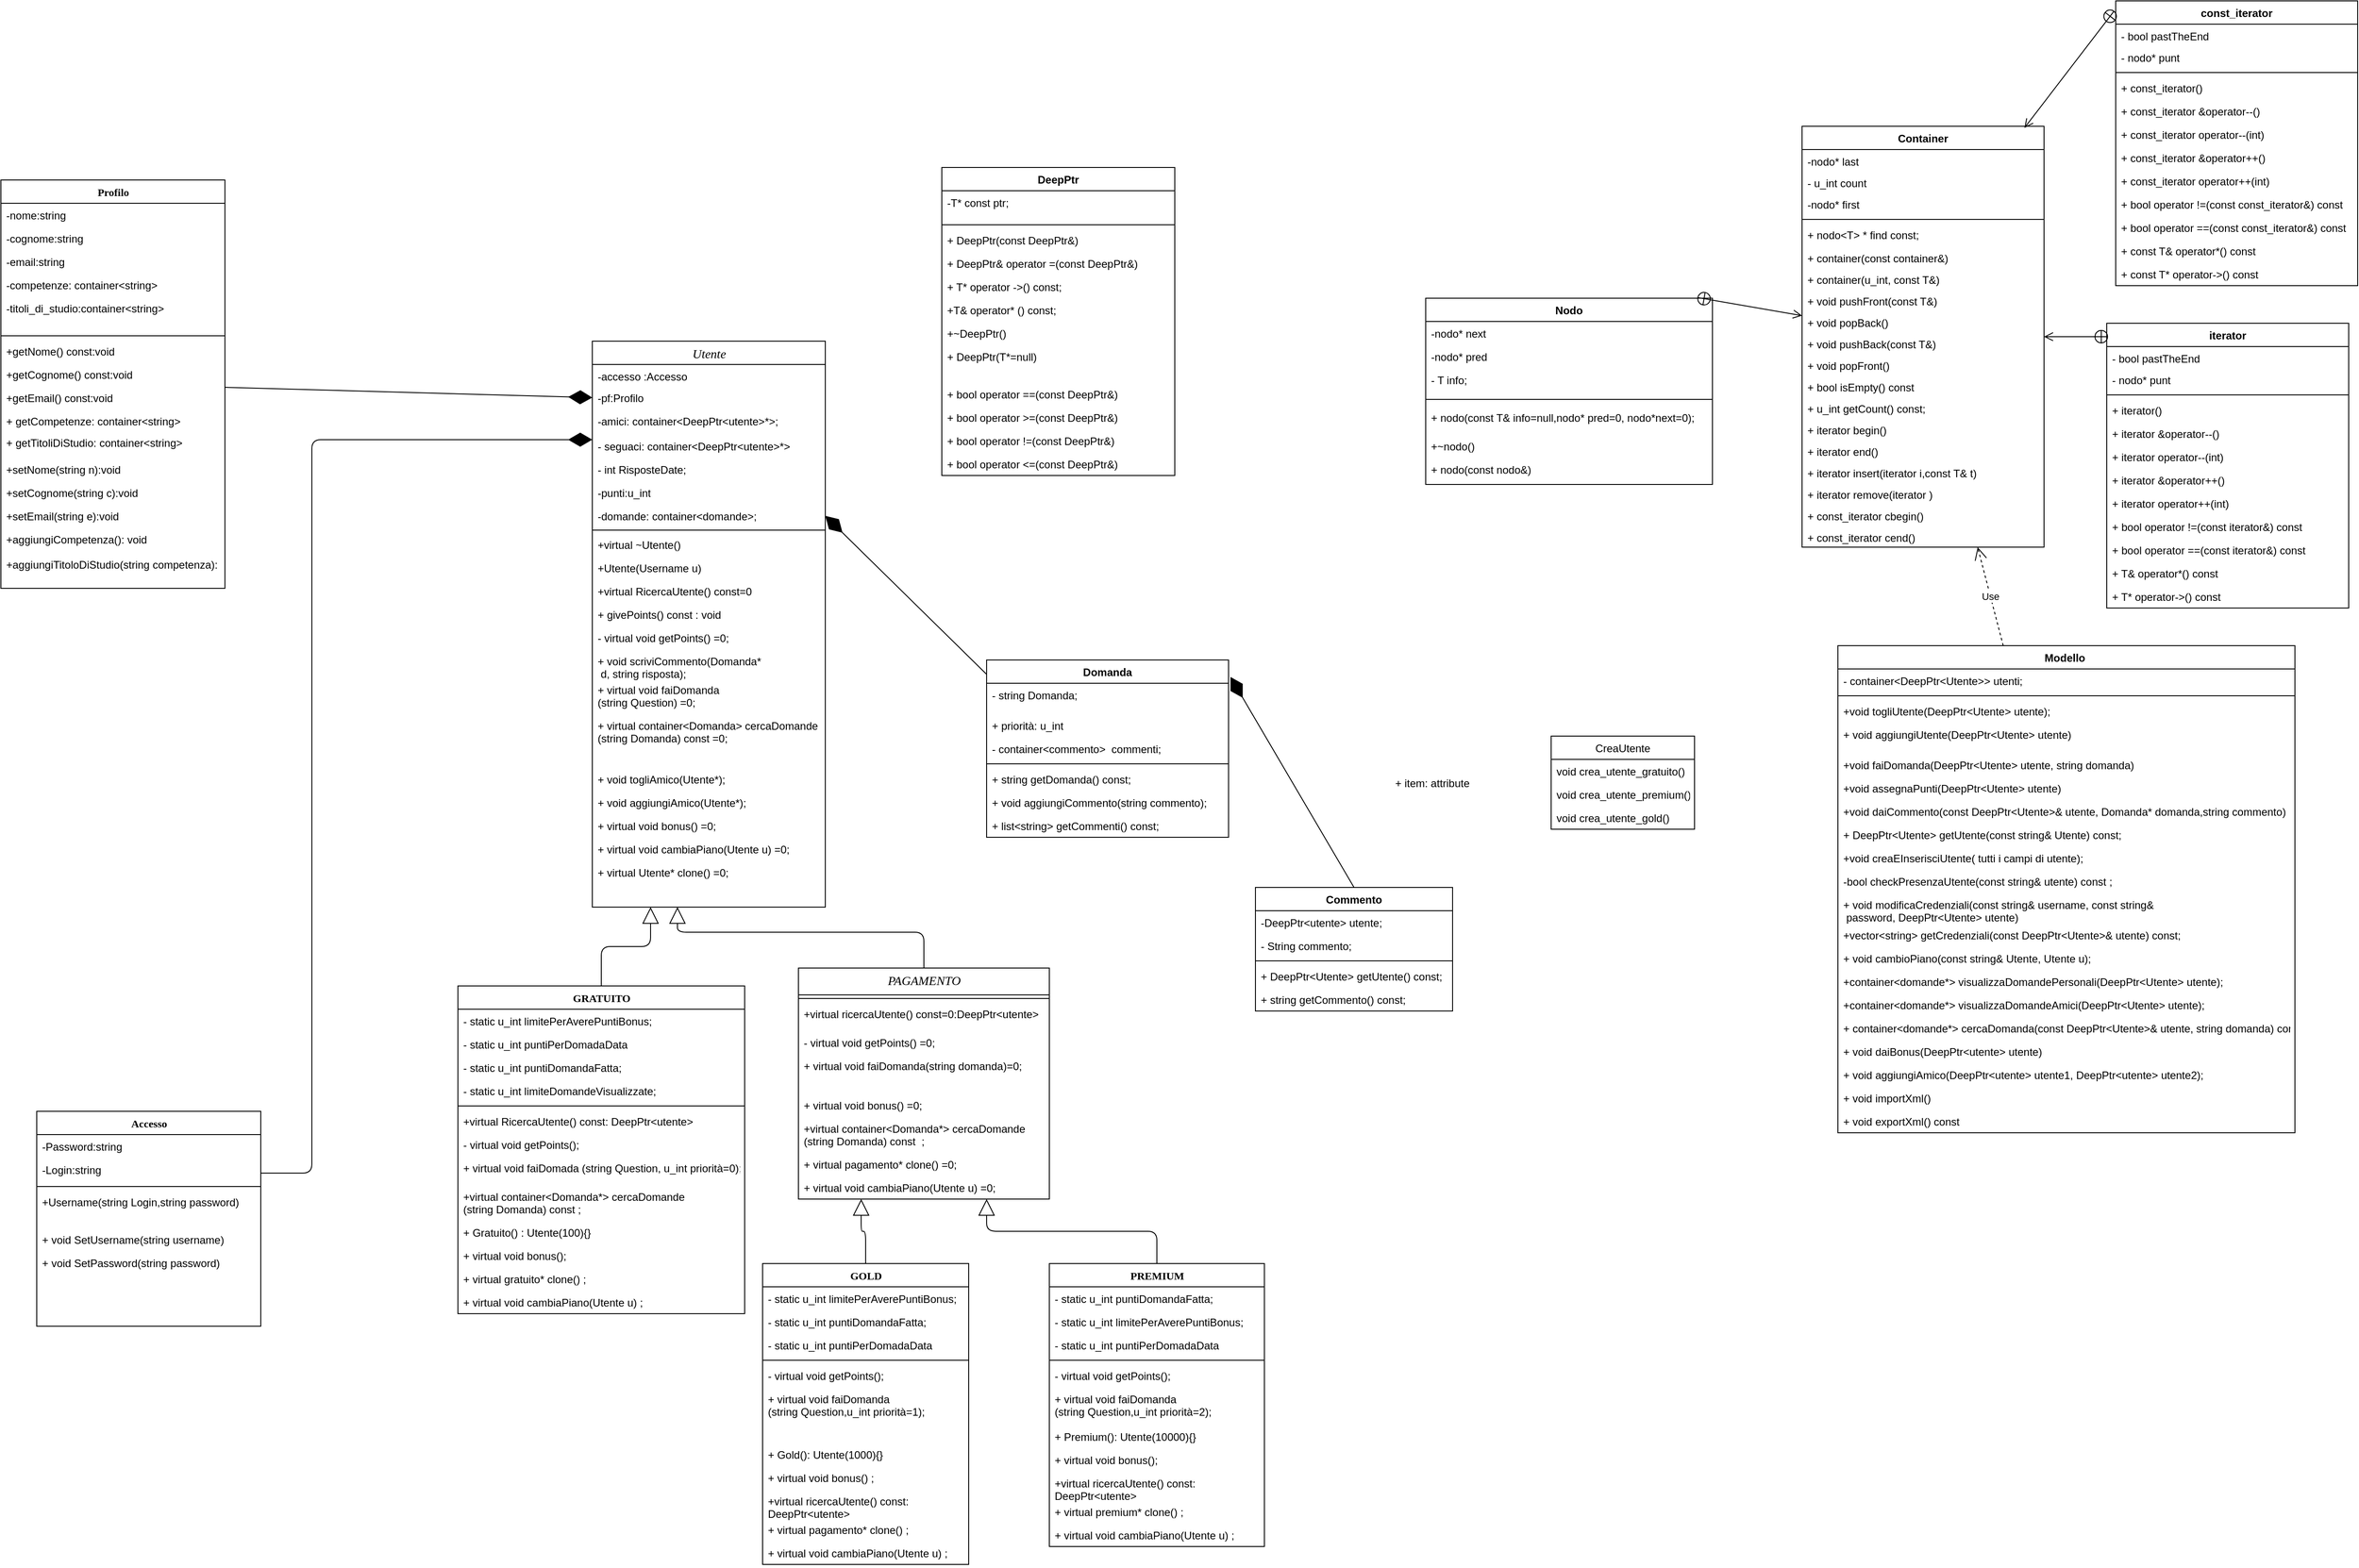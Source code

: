 <mxfile version="13.10.0" type="device"><diagram name="Page-1" id="9f46799a-70d6-7492-0946-bef42562c5a5"><mxGraphModel dx="1769" dy="1675" grid="1" gridSize="10" guides="1" tooltips="1" connect="1" arrows="1" fold="1" page="1" pageScale="1" pageWidth="1100" pageHeight="850" background="#ffffff" math="0" shadow="0"><root><mxCell id="0"/><mxCell id="1" parent="0"/><mxCell id="78961159f06e98e8-43" value="&lt;i style=&quot;font-weight: normal&quot;&gt;&lt;font style=&quot;font-size: 14px&quot;&gt;Utente&lt;/font&gt;&lt;/i&gt;" style="swimlane;html=1;fontStyle=1;align=center;verticalAlign=top;childLayout=stackLayout;horizontal=1;startSize=26;horizontalStack=0;resizeParent=1;resizeLast=0;collapsible=1;marginBottom=0;swimlaneFillColor=#ffffff;rounded=0;shadow=0;comic=0;labelBackgroundColor=none;strokeWidth=1;fillColor=none;fontFamily=Verdana;fontSize=12" parent="1" vertex="1"><mxGeometry x="440" y="50" width="260" height="632" as="geometry"><mxRectangle x="440" y="60" width="70" height="26" as="alternateBounds"/></mxGeometry></mxCell><mxCell id="78961159f06e98e8-49" value="-accesso :Accesso" style="text;html=1;strokeColor=none;fillColor=none;align=left;verticalAlign=top;spacingLeft=4;spacingRight=4;whiteSpace=wrap;overflow=hidden;rotatable=0;points=[[0,0.5],[1,0.5]];portConstraint=eastwest;" parent="78961159f06e98e8-43" vertex="1"><mxGeometry y="26" width="260" height="24" as="geometry"/></mxCell><mxCell id="78961159f06e98e8-44" value="-pf:Profilo" style="text;html=1;strokeColor=none;fillColor=none;align=left;verticalAlign=top;spacingLeft=4;spacingRight=4;whiteSpace=wrap;overflow=hidden;rotatable=0;points=[[0,0.5],[1,0.5]];portConstraint=eastwest;" parent="78961159f06e98e8-43" vertex="1"><mxGeometry y="50" width="260" height="26" as="geometry"/></mxCell><mxCell id="78961159f06e98e8-45" value="-amici: container&amp;lt;DeepPtr&amp;lt;utente&amp;gt;*&amp;gt;;" style="text;html=1;strokeColor=none;fillColor=none;align=left;verticalAlign=top;spacingLeft=4;spacingRight=4;whiteSpace=wrap;overflow=hidden;rotatable=0;points=[[0,0.5],[1,0.5]];portConstraint=eastwest;" parent="78961159f06e98e8-43" vertex="1"><mxGeometry y="76" width="260" height="28" as="geometry"/></mxCell><mxCell id="Mw7iGBzlitFwrQ_gvFnd-24" value="- seguaci: container&lt;DeepPtr&lt;utente&gt;*&gt; " style="text;strokeColor=none;fillColor=none;align=left;verticalAlign=top;spacingLeft=4;spacingRight=4;overflow=hidden;rotatable=0;points=[[0,0.5],[1,0.5]];portConstraint=eastwest;" parent="78961159f06e98e8-43" vertex="1"><mxGeometry y="104" width="260" height="26" as="geometry"/></mxCell><mxCell id="_XBUd3bwVFMLPnz5OPyf-1" value="- int RisposteDate;" style="text;strokeColor=none;fillColor=none;align=left;verticalAlign=top;spacingLeft=4;spacingRight=4;overflow=hidden;rotatable=0;points=[[0,0.5],[1,0.5]];portConstraint=eastwest;" parent="78961159f06e98e8-43" vertex="1"><mxGeometry y="130" width="260" height="26" as="geometry"/></mxCell><mxCell id="56yLz7SLn6J7k6yD0rm--25" value="-punti:u_int" style="text;html=1;strokeColor=none;fillColor=none;align=left;verticalAlign=top;spacingLeft=4;spacingRight=4;whiteSpace=wrap;overflow=hidden;rotatable=0;points=[[0,0.5],[1,0.5]];portConstraint=eastwest;" parent="78961159f06e98e8-43" vertex="1"><mxGeometry y="156" width="260" height="26" as="geometry"/></mxCell><mxCell id="56yLz7SLn6J7k6yD0rm--29" value="-domande: container&lt;domande&gt;;" style="text;strokeColor=none;fillColor=none;align=left;verticalAlign=top;spacingLeft=4;spacingRight=4;overflow=hidden;rotatable=0;points=[[0,0.5],[1,0.5]];portConstraint=eastwest;" parent="78961159f06e98e8-43" vertex="1"><mxGeometry y="182" width="260" height="26" as="geometry"/></mxCell><mxCell id="78961159f06e98e8-51" value="" style="line;html=1;strokeWidth=1;fillColor=none;align=left;verticalAlign=middle;spacingTop=-1;spacingLeft=3;spacingRight=3;rotatable=0;labelPosition=right;points=[];portConstraint=eastwest;" parent="78961159f06e98e8-43" vertex="1"><mxGeometry y="208" width="260" height="6" as="geometry"/></mxCell><mxCell id="78961159f06e98e8-53" value="+virtual ~Utente()" style="text;html=1;strokeColor=none;fillColor=none;align=left;verticalAlign=top;spacingLeft=4;spacingRight=4;whiteSpace=wrap;overflow=hidden;rotatable=0;points=[[0,0.5],[1,0.5]];portConstraint=eastwest;" parent="78961159f06e98e8-43" vertex="1"><mxGeometry y="214" width="260" height="26" as="geometry"/></mxCell><mxCell id="78961159f06e98e8-52" value="+Utente(Username u)" style="text;html=1;strokeColor=none;fillColor=none;align=left;verticalAlign=top;spacingLeft=4;spacingRight=4;whiteSpace=wrap;overflow=hidden;rotatable=0;points=[[0,0.5],[1,0.5]];portConstraint=eastwest;" parent="78961159f06e98e8-43" vertex="1"><mxGeometry y="240" width="260" height="26" as="geometry"/></mxCell><mxCell id="v5UPgxC0R2REi918HXMx-52" value="+virtual RicercaUtente() const=0" style="text;html=1;strokeColor=none;fillColor=none;align=left;verticalAlign=top;spacingLeft=4;spacingRight=4;whiteSpace=wrap;overflow=hidden;rotatable=0;points=[[0,0.5],[1,0.5]];portConstraint=eastwest;" parent="78961159f06e98e8-43" vertex="1"><mxGeometry y="266" width="260" height="26" as="geometry"/></mxCell><mxCell id="56yLz7SLn6J7k6yD0rm--30" value="+ givePoints() const : void" style="text;strokeColor=none;fillColor=none;align=left;verticalAlign=top;spacingLeft=4;spacingRight=4;overflow=hidden;rotatable=0;points=[[0,0.5],[1,0.5]];portConstraint=eastwest;" parent="78961159f06e98e8-43" vertex="1"><mxGeometry y="292" width="260" height="26" as="geometry"/></mxCell><mxCell id="56yLz7SLn6J7k6yD0rm--32" value="- virtual void getPoints() =0;" style="text;strokeColor=none;fillColor=none;align=left;verticalAlign=top;spacingLeft=4;spacingRight=4;overflow=hidden;rotatable=0;points=[[0,0.5],[1,0.5]];portConstraint=eastwest;" parent="78961159f06e98e8-43" vertex="1"><mxGeometry y="318" width="260" height="26" as="geometry"/></mxCell><mxCell id="56yLz7SLn6J7k6yD0rm--33" value="+ void scriviCommento(Domanda*&#10; d, string risposta);" style="text;strokeColor=none;fillColor=none;align=left;verticalAlign=top;spacingLeft=4;spacingRight=4;overflow=hidden;rotatable=0;points=[[0,0.5],[1,0.5]];portConstraint=eastwest;" parent="78961159f06e98e8-43" vertex="1"><mxGeometry y="344" width="260" height="32" as="geometry"/></mxCell><mxCell id="56yLz7SLn6J7k6yD0rm--34" value="+ virtual void faiDomanda&#10;(string Question) =0;" style="text;strokeColor=none;fillColor=none;align=left;verticalAlign=top;spacingLeft=4;spacingRight=4;overflow=hidden;rotatable=0;points=[[0,0.5],[1,0.5]];portConstraint=eastwest;" parent="78961159f06e98e8-43" vertex="1"><mxGeometry y="376" width="260" height="40" as="geometry"/></mxCell><mxCell id="56yLz7SLn6J7k6yD0rm--35" value="+ virtual container&lt;Domanda&gt; cercaDomande&#10;(string Domanda) const =0;" style="text;strokeColor=none;fillColor=none;align=left;verticalAlign=top;spacingLeft=4;spacingRight=4;overflow=hidden;rotatable=0;points=[[0,0.5],[1,0.5]];portConstraint=eastwest;" parent="78961159f06e98e8-43" vertex="1"><mxGeometry y="416" width="260" height="60" as="geometry"/></mxCell><mxCell id="Mw7iGBzlitFwrQ_gvFnd-23" value="+ void togliAmico(Utente*);" style="text;strokeColor=none;fillColor=none;align=left;verticalAlign=top;spacingLeft=4;spacingRight=4;overflow=hidden;rotatable=0;points=[[0,0.5],[1,0.5]];portConstraint=eastwest;" parent="78961159f06e98e8-43" vertex="1"><mxGeometry y="476" width="260" height="26" as="geometry"/></mxCell><mxCell id="56yLz7SLn6J7k6yD0rm--44" value="+ void aggiungiAmico(Utente*);" style="text;strokeColor=none;fillColor=none;align=left;verticalAlign=top;spacingLeft=4;spacingRight=4;overflow=hidden;rotatable=0;points=[[0,0.5],[1,0.5]];portConstraint=eastwest;" parent="78961159f06e98e8-43" vertex="1"><mxGeometry y="502" width="260" height="26" as="geometry"/></mxCell><mxCell id="GZk9eqUHCulOPam63cJb-39" value="+ virtual void bonus() =0;" style="text;strokeColor=none;fillColor=none;align=left;verticalAlign=top;spacingLeft=4;spacingRight=4;overflow=hidden;rotatable=0;points=[[0,0.5],[1,0.5]];portConstraint=eastwest;" parent="78961159f06e98e8-43" vertex="1"><mxGeometry y="528" width="260" height="26" as="geometry"/></mxCell><mxCell id="Mw7iGBzlitFwrQ_gvFnd-4" value="+ virtual void cambiaPiano(Utente u) =0;" style="text;strokeColor=none;fillColor=none;align=left;verticalAlign=top;spacingLeft=4;spacingRight=4;overflow=hidden;rotatable=0;points=[[0,0.5],[1,0.5]];portConstraint=eastwest;" parent="78961159f06e98e8-43" vertex="1"><mxGeometry y="554" width="260" height="26" as="geometry"/></mxCell><mxCell id="Mw7iGBzlitFwrQ_gvFnd-9" value="+ virtual Utente* clone() =0;" style="text;strokeColor=none;fillColor=none;align=left;verticalAlign=top;spacingLeft=4;spacingRight=4;overflow=hidden;rotatable=0;points=[[0,0.5],[1,0.5]];portConstraint=eastwest;" parent="78961159f06e98e8-43" vertex="1"><mxGeometry y="580" width="260" height="26" as="geometry"/></mxCell><mxCell id="78961159f06e98e8-82" value="GRATUITO" style="swimlane;html=1;fontStyle=1;align=center;verticalAlign=top;childLayout=stackLayout;horizontal=1;startSize=26;horizontalStack=0;resizeParent=1;resizeLast=0;collapsible=1;marginBottom=0;swimlaneFillColor=#ffffff;rounded=0;shadow=0;comic=0;labelBackgroundColor=none;strokeWidth=1;fillColor=none;fontFamily=Verdana;fontSize=12" parent="1" vertex="1"><mxGeometry x="290" y="770" width="320" height="366" as="geometry"/></mxCell><mxCell id="poMC7Sx1ycby5yZ2qJ_n-63" value="- static u_int limitePerAverePuntiBonus;" style="text;strokeColor=none;fillColor=none;align=left;verticalAlign=top;spacingLeft=4;spacingRight=4;overflow=hidden;rotatable=0;points=[[0,0.5],[1,0.5]];portConstraint=eastwest;" parent="78961159f06e98e8-82" vertex="1"><mxGeometry y="26" width="320" height="26" as="geometry"/></mxCell><mxCell id="poMC7Sx1ycby5yZ2qJ_n-49" value="- static u_int puntiPerDomadaData" style="text;strokeColor=none;fillColor=none;align=left;verticalAlign=top;spacingLeft=4;spacingRight=4;overflow=hidden;rotatable=0;points=[[0,0.5],[1,0.5]];portConstraint=eastwest;" parent="78961159f06e98e8-82" vertex="1"><mxGeometry y="52" width="320" height="26" as="geometry"/></mxCell><mxCell id="poMC7Sx1ycby5yZ2qJ_n-65" value="- static u_int puntiDomandaFatta;" style="text;strokeColor=none;fillColor=none;align=left;verticalAlign=top;spacingLeft=4;spacingRight=4;overflow=hidden;rotatable=0;points=[[0,0.5],[1,0.5]];portConstraint=eastwest;" parent="78961159f06e98e8-82" vertex="1"><mxGeometry y="78" width="320" height="26" as="geometry"/></mxCell><mxCell id="poMC7Sx1ycby5yZ2qJ_n-68" value="- static u_int limiteDomandeVisualizzate;" style="text;strokeColor=none;fillColor=none;align=left;verticalAlign=top;spacingLeft=4;spacingRight=4;overflow=hidden;rotatable=0;points=[[0,0.5],[1,0.5]];portConstraint=eastwest;" parent="78961159f06e98e8-82" vertex="1"><mxGeometry y="104" width="320" height="26" as="geometry"/></mxCell><mxCell id="poMC7Sx1ycby5yZ2qJ_n-64" value="" style="line;strokeWidth=1;fillColor=none;align=left;verticalAlign=middle;spacingTop=-1;spacingLeft=3;spacingRight=3;rotatable=0;labelPosition=right;points=[];portConstraint=eastwest;" parent="78961159f06e98e8-82" vertex="1"><mxGeometry y="130" width="320" height="8" as="geometry"/></mxCell><mxCell id="v5UPgxC0R2REi918HXMx-55" value="+virtual RicercaUtente() const: DeepPtr&amp;lt;utente&amp;gt;" style="text;html=1;strokeColor=none;fillColor=none;align=left;verticalAlign=top;spacingLeft=4;spacingRight=4;whiteSpace=wrap;overflow=hidden;rotatable=0;points=[[0,0.5],[1,0.5]];portConstraint=eastwest;" parent="78961159f06e98e8-82" vertex="1"><mxGeometry y="138" width="320" height="26" as="geometry"/></mxCell><mxCell id="56yLz7SLn6J7k6yD0rm--36" value="- virtual void getPoints();" style="text;strokeColor=none;fillColor=none;align=left;verticalAlign=top;spacingLeft=4;spacingRight=4;overflow=hidden;rotatable=0;points=[[0,0.5],[1,0.5]];portConstraint=eastwest;" parent="78961159f06e98e8-82" vertex="1"><mxGeometry y="164" width="320" height="26" as="geometry"/></mxCell><mxCell id="56yLz7SLn6J7k6yD0rm--37" value="+ virtual void faiDomada (string Question, u_int priorità=0);" style="text;strokeColor=none;fillColor=none;align=left;verticalAlign=top;spacingLeft=4;spacingRight=4;overflow=hidden;rotatable=0;points=[[0,0.5],[1,0.5]];portConstraint=eastwest;" parent="78961159f06e98e8-82" vertex="1"><mxGeometry y="190" width="320" height="32" as="geometry"/></mxCell><mxCell id="56yLz7SLn6J7k6yD0rm--38" value="+virtual container&lt;Domanda*&gt; cercaDomande&#10;(string Domanda) const ;" style="text;strokeColor=none;fillColor=none;align=left;verticalAlign=top;spacingLeft=4;spacingRight=4;overflow=hidden;rotatable=0;points=[[0,0.5],[1,0.5]];portConstraint=eastwest;" parent="78961159f06e98e8-82" vertex="1"><mxGeometry y="222" width="320" height="40" as="geometry"/></mxCell><mxCell id="56yLz7SLn6J7k6yD0rm--45" value="+ Gratuito() : Utente(100){}" style="text;strokeColor=none;fillColor=none;align=left;verticalAlign=top;spacingLeft=4;spacingRight=4;overflow=hidden;rotatable=0;points=[[0,0.5],[1,0.5]];portConstraint=eastwest;" parent="78961159f06e98e8-82" vertex="1"><mxGeometry y="262" width="320" height="26" as="geometry"/></mxCell><mxCell id="GZk9eqUHCulOPam63cJb-40" value="+ virtual void bonus();" style="text;strokeColor=none;fillColor=none;align=left;verticalAlign=top;spacingLeft=4;spacingRight=4;overflow=hidden;rotatable=0;points=[[0,0.5],[1,0.5]];portConstraint=eastwest;" parent="78961159f06e98e8-82" vertex="1"><mxGeometry y="288" width="320" height="26" as="geometry"/></mxCell><mxCell id="Mw7iGBzlitFwrQ_gvFnd-10" value="+ virtual gratuito* clone() ;" style="text;strokeColor=none;fillColor=none;align=left;verticalAlign=top;spacingLeft=4;spacingRight=4;overflow=hidden;rotatable=0;points=[[0,0.5],[1,0.5]];portConstraint=eastwest;" parent="78961159f06e98e8-82" vertex="1"><mxGeometry y="314" width="320" height="26" as="geometry"/></mxCell><mxCell id="Mw7iGBzlitFwrQ_gvFnd-5" value="+ virtual void cambiaPiano(Utente u) ;" style="text;strokeColor=none;fillColor=none;align=left;verticalAlign=top;spacingLeft=4;spacingRight=4;overflow=hidden;rotatable=0;points=[[0,0.5],[1,0.5]];portConstraint=eastwest;" parent="78961159f06e98e8-82" vertex="1"><mxGeometry y="340" width="320" height="26" as="geometry"/></mxCell><mxCell id="78961159f06e98e8-126" style="edgeStyle=orthogonalEdgeStyle;html=1;labelBackgroundColor=none;startFill=0;startSize=8;endArrow=block;endFill=0;endSize=16;fontFamily=Verdana;fontSize=12;exitX=0.5;exitY=0;exitDx=0;exitDy=0;" parent="1" source="78961159f06e98e8-108" target="78961159f06e98e8-43" edge="1"><mxGeometry relative="1" as="geometry"><Array as="points"><mxPoint x="810" y="710"/><mxPoint x="535" y="710"/></Array><mxPoint x="820" y="660" as="sourcePoint"/></mxGeometry></mxCell><mxCell id="78961159f06e98e8-108" value="&lt;span style=&quot;font-weight: normal&quot;&gt;&lt;i&gt;&lt;font style=&quot;font-size: 14px&quot;&gt;PAGAMENTO&lt;/font&gt;&lt;/i&gt;&lt;/span&gt;" style="swimlane;html=1;fontStyle=1;align=center;verticalAlign=top;childLayout=stackLayout;horizontal=1;startSize=30;horizontalStack=0;resizeParent=1;resizeLast=0;collapsible=1;marginBottom=0;swimlaneFillColor=#ffffff;rounded=0;shadow=0;comic=0;labelBackgroundColor=none;strokeWidth=1;fillColor=none;fontFamily=Verdana;fontSize=12" parent="1" vertex="1"><mxGeometry x="670" y="750" width="280" height="258" as="geometry"/></mxCell><mxCell id="78961159f06e98e8-116" value="" style="line;html=1;strokeWidth=1;fillColor=none;align=left;verticalAlign=middle;spacingTop=-1;spacingLeft=3;spacingRight=3;rotatable=0;labelPosition=right;points=[];portConstraint=eastwest;" parent="78961159f06e98e8-108" vertex="1"><mxGeometry y="30" width="280" height="8" as="geometry"/></mxCell><mxCell id="56yLz7SLn6J7k6yD0rm--50" value="+virtual ricercaUtente() const=0:DeepPtr&amp;lt;utente&amp;gt;&amp;nbsp;" style="text;html=1;strokeColor=none;fillColor=none;align=left;verticalAlign=top;spacingLeft=4;spacingRight=4;whiteSpace=wrap;overflow=hidden;rotatable=0;points=[[0,0.5],[1,0.5]];portConstraint=eastwest;" parent="78961159f06e98e8-108" vertex="1"><mxGeometry y="38" width="280" height="32" as="geometry"/></mxCell><mxCell id="56yLz7SLn6J7k6yD0rm--51" value="- virtual void getPoints() =0;" style="text;strokeColor=none;fillColor=none;align=left;verticalAlign=top;spacingLeft=4;spacingRight=4;overflow=hidden;rotatable=0;points=[[0,0.5],[1,0.5]];portConstraint=eastwest;" parent="78961159f06e98e8-108" vertex="1"><mxGeometry y="70" width="280" height="26" as="geometry"/></mxCell><mxCell id="56yLz7SLn6J7k6yD0rm--52" value="+ virtual void faiDomanda(string domanda)=0;" style="text;strokeColor=none;fillColor=none;align=left;verticalAlign=top;spacingLeft=4;spacingRight=4;overflow=hidden;rotatable=0;points=[[0,0.5],[1,0.5]];portConstraint=eastwest;" parent="78961159f06e98e8-108" vertex="1"><mxGeometry y="96" width="280" height="44" as="geometry"/></mxCell><mxCell id="GZk9eqUHCulOPam63cJb-41" value="+ virtual void bonus() =0;" style="text;strokeColor=none;fillColor=none;align=left;verticalAlign=top;spacingLeft=4;spacingRight=4;overflow=hidden;rotatable=0;points=[[0,0.5],[1,0.5]];portConstraint=eastwest;" parent="78961159f06e98e8-108" vertex="1"><mxGeometry y="140" width="280" height="26" as="geometry"/></mxCell><mxCell id="_XBUd3bwVFMLPnz5OPyf-2" value="+virtual container&lt;Domanda*&gt; cercaDomande&#10;(string Domanda) const  ;" style="text;strokeColor=none;fillColor=none;align=left;verticalAlign=top;spacingLeft=4;spacingRight=4;overflow=hidden;rotatable=0;points=[[0,0.5],[1,0.5]];portConstraint=eastwest;" parent="78961159f06e98e8-108" vertex="1"><mxGeometry y="166" width="280" height="40" as="geometry"/></mxCell><mxCell id="Mw7iGBzlitFwrQ_gvFnd-13" value="+ virtual pagamento* clone() =0;" style="text;strokeColor=none;fillColor=none;align=left;verticalAlign=top;spacingLeft=4;spacingRight=4;overflow=hidden;rotatable=0;points=[[0,0.5],[1,0.5]];portConstraint=eastwest;" parent="78961159f06e98e8-108" vertex="1"><mxGeometry y="206" width="280" height="26" as="geometry"/></mxCell><mxCell id="Mw7iGBzlitFwrQ_gvFnd-8" value="+ virtual void cambiaPiano(Utente u) =0;" style="text;strokeColor=none;fillColor=none;align=left;verticalAlign=top;spacingLeft=4;spacingRight=4;overflow=hidden;rotatable=0;points=[[0,0.5],[1,0.5]];portConstraint=eastwest;" parent="78961159f06e98e8-108" vertex="1"><mxGeometry y="232" width="280" height="26" as="geometry"/></mxCell><mxCell id="v5UPgxC0R2REi918HXMx-1" value="PREMIUM" style="swimlane;html=1;fontStyle=1;align=center;verticalAlign=top;childLayout=stackLayout;horizontal=1;startSize=26;horizontalStack=0;resizeParent=1;resizeLast=0;collapsible=1;marginBottom=0;swimlaneFillColor=#ffffff;rounded=0;shadow=0;comic=0;labelBackgroundColor=none;strokeWidth=1;fillColor=none;fontFamily=Verdana;fontSize=12" parent="1" vertex="1"><mxGeometry x="950" y="1080" width="240" height="316" as="geometry"/></mxCell><mxCell id="poMC7Sx1ycby5yZ2qJ_n-67" value="- static u_int puntiDomandaFatta;" style="text;strokeColor=none;fillColor=none;align=left;verticalAlign=top;spacingLeft=4;spacingRight=4;overflow=hidden;rotatable=0;points=[[0,0.5],[1,0.5]];portConstraint=eastwest;" parent="v5UPgxC0R2REi918HXMx-1" vertex="1"><mxGeometry y="26" width="240" height="26" as="geometry"/></mxCell><mxCell id="poMC7Sx1ycby5yZ2qJ_n-62" value="- static u_int limitePerAverePuntiBonus;" style="text;strokeColor=none;fillColor=none;align=left;verticalAlign=top;spacingLeft=4;spacingRight=4;overflow=hidden;rotatable=0;points=[[0,0.5],[1,0.5]];portConstraint=eastwest;" parent="v5UPgxC0R2REi918HXMx-1" vertex="1"><mxGeometry y="52" width="240" height="26" as="geometry"/></mxCell><mxCell id="poMC7Sx1ycby5yZ2qJ_n-51" value="- static u_int puntiPerDomadaData" style="text;strokeColor=none;fillColor=none;align=left;verticalAlign=top;spacingLeft=4;spacingRight=4;overflow=hidden;rotatable=0;points=[[0,0.5],[1,0.5]];portConstraint=eastwest;" parent="v5UPgxC0R2REi918HXMx-1" vertex="1"><mxGeometry y="78" width="240" height="26" as="geometry"/></mxCell><mxCell id="v5UPgxC0R2REi918HXMx-4" value="" style="line;html=1;strokeWidth=1;fillColor=none;align=left;verticalAlign=middle;spacingTop=-1;spacingLeft=3;spacingRight=3;rotatable=0;labelPosition=right;points=[];portConstraint=eastwest;" parent="v5UPgxC0R2REi918HXMx-1" vertex="1"><mxGeometry y="104" width="240" height="8" as="geometry"/></mxCell><mxCell id="56yLz7SLn6J7k6yD0rm--41" value="- virtual void getPoints();" style="text;strokeColor=none;fillColor=none;align=left;verticalAlign=top;spacingLeft=4;spacingRight=4;overflow=hidden;rotatable=0;points=[[0,0.5],[1,0.5]];portConstraint=eastwest;" parent="v5UPgxC0R2REi918HXMx-1" vertex="1"><mxGeometry y="112" width="240" height="26" as="geometry"/></mxCell><mxCell id="56yLz7SLn6J7k6yD0rm--43" value="+ virtual void faiDomanda&#10;(string Question,u_int priorità=2);" style="text;strokeColor=none;fillColor=none;align=left;verticalAlign=top;spacingLeft=4;spacingRight=4;overflow=hidden;rotatable=0;points=[[0,0.5],[1,0.5]];portConstraint=eastwest;" parent="v5UPgxC0R2REi918HXMx-1" vertex="1"><mxGeometry y="138" width="240" height="42" as="geometry"/></mxCell><mxCell id="56yLz7SLn6J7k6yD0rm--47" value="+ Premium(): Utente(10000){}" style="text;strokeColor=none;fillColor=none;align=left;verticalAlign=top;spacingLeft=4;spacingRight=4;overflow=hidden;rotatable=0;points=[[0,0.5],[1,0.5]];portConstraint=eastwest;" parent="v5UPgxC0R2REi918HXMx-1" vertex="1"><mxGeometry y="180" width="240" height="26" as="geometry"/></mxCell><mxCell id="GZk9eqUHCulOPam63cJb-43" value="+ virtual void bonus();" style="text;strokeColor=none;fillColor=none;align=left;verticalAlign=top;spacingLeft=4;spacingRight=4;overflow=hidden;rotatable=0;points=[[0,0.5],[1,0.5]];portConstraint=eastwest;" parent="v5UPgxC0R2REi918HXMx-1" vertex="1"><mxGeometry y="206" width="240" height="26" as="geometry"/></mxCell><mxCell id="_XBUd3bwVFMLPnz5OPyf-20" value="+virtual ricercaUtente() const: DeepPtr&amp;lt;utente&amp;gt;&amp;nbsp;" style="text;html=1;strokeColor=none;fillColor=none;align=left;verticalAlign=top;spacingLeft=4;spacingRight=4;whiteSpace=wrap;overflow=hidden;rotatable=0;points=[[0,0.5],[1,0.5]];portConstraint=eastwest;" parent="v5UPgxC0R2REi918HXMx-1" vertex="1"><mxGeometry y="232" width="240" height="32" as="geometry"/></mxCell><mxCell id="Mw7iGBzlitFwrQ_gvFnd-12" value="+ virtual premium* clone() ;" style="text;strokeColor=none;fillColor=none;align=left;verticalAlign=top;spacingLeft=4;spacingRight=4;overflow=hidden;rotatable=0;points=[[0,0.5],[1,0.5]];portConstraint=eastwest;" parent="v5UPgxC0R2REi918HXMx-1" vertex="1"><mxGeometry y="264" width="240" height="26" as="geometry"/></mxCell><mxCell id="Mw7iGBzlitFwrQ_gvFnd-7" value="+ virtual void cambiaPiano(Utente u) ;" style="text;strokeColor=none;fillColor=none;align=left;verticalAlign=top;spacingLeft=4;spacingRight=4;overflow=hidden;rotatable=0;points=[[0,0.5],[1,0.5]];portConstraint=eastwest;" parent="v5UPgxC0R2REi918HXMx-1" vertex="1"><mxGeometry y="290" width="240" height="26" as="geometry"/></mxCell><mxCell id="v5UPgxC0R2REi918HXMx-7" value="GOLD" style="swimlane;html=1;fontStyle=1;align=center;verticalAlign=top;childLayout=stackLayout;horizontal=1;startSize=26;horizontalStack=0;resizeParent=1;resizeLast=0;collapsible=1;marginBottom=0;swimlaneFillColor=#ffffff;rounded=0;shadow=0;comic=0;labelBackgroundColor=none;strokeWidth=1;fillColor=none;fontFamily=Verdana;fontSize=12" parent="1" vertex="1"><mxGeometry x="630" y="1080" width="230" height="336" as="geometry"/></mxCell><mxCell id="poMC7Sx1ycby5yZ2qJ_n-52" value="- static u_int limitePerAverePuntiBonus;" style="text;strokeColor=none;fillColor=none;align=left;verticalAlign=top;spacingLeft=4;spacingRight=4;overflow=hidden;rotatable=0;points=[[0,0.5],[1,0.5]];portConstraint=eastwest;" parent="v5UPgxC0R2REi918HXMx-7" vertex="1"><mxGeometry y="26" width="230" height="26" as="geometry"/></mxCell><mxCell id="poMC7Sx1ycby5yZ2qJ_n-66" value="- static u_int puntiDomandaFatta;" style="text;strokeColor=none;fillColor=none;align=left;verticalAlign=top;spacingLeft=4;spacingRight=4;overflow=hidden;rotatable=0;points=[[0,0.5],[1,0.5]];portConstraint=eastwest;" parent="v5UPgxC0R2REi918HXMx-7" vertex="1"><mxGeometry y="52" width="230" height="26" as="geometry"/></mxCell><mxCell id="poMC7Sx1ycby5yZ2qJ_n-50" value="- static u_int puntiPerDomadaData" style="text;strokeColor=none;fillColor=none;align=left;verticalAlign=top;spacingLeft=4;spacingRight=4;overflow=hidden;rotatable=0;points=[[0,0.5],[1,0.5]];portConstraint=eastwest;" parent="v5UPgxC0R2REi918HXMx-7" vertex="1"><mxGeometry y="78" width="230" height="26" as="geometry"/></mxCell><mxCell id="v5UPgxC0R2REi918HXMx-10" value="" style="line;html=1;strokeWidth=1;fillColor=none;align=left;verticalAlign=middle;spacingTop=-1;spacingLeft=3;spacingRight=3;rotatable=0;labelPosition=right;points=[];portConstraint=eastwest;" parent="v5UPgxC0R2REi918HXMx-7" vertex="1"><mxGeometry y="104" width="230" height="8" as="geometry"/></mxCell><mxCell id="56yLz7SLn6J7k6yD0rm--40" value="- virtual void getPoints();" style="text;strokeColor=none;fillColor=none;align=left;verticalAlign=top;spacingLeft=4;spacingRight=4;overflow=hidden;rotatable=0;points=[[0,0.5],[1,0.5]];portConstraint=eastwest;" parent="v5UPgxC0R2REi918HXMx-7" vertex="1"><mxGeometry y="112" width="230" height="26" as="geometry"/></mxCell><mxCell id="56yLz7SLn6J7k6yD0rm--42" value="+ virtual void faiDomanda&#10;(string Question,u_int priorità=1);" style="text;strokeColor=none;fillColor=none;align=left;verticalAlign=top;spacingLeft=4;spacingRight=4;overflow=hidden;rotatable=0;points=[[0,0.5],[1,0.5]];portConstraint=eastwest;" parent="v5UPgxC0R2REi918HXMx-7" vertex="1"><mxGeometry y="138" width="230" height="62" as="geometry"/></mxCell><mxCell id="56yLz7SLn6J7k6yD0rm--46" value="+ Gold(): Utente(1000){}" style="text;strokeColor=none;fillColor=none;align=left;verticalAlign=top;spacingLeft=4;spacingRight=4;overflow=hidden;rotatable=0;points=[[0,0.5],[1,0.5]];portConstraint=eastwest;" parent="v5UPgxC0R2REi918HXMx-7" vertex="1"><mxGeometry y="200" width="230" height="26" as="geometry"/></mxCell><mxCell id="GZk9eqUHCulOPam63cJb-42" value="+ virtual void bonus() ;" style="text;strokeColor=none;fillColor=none;align=left;verticalAlign=top;spacingLeft=4;spacingRight=4;overflow=hidden;rotatable=0;points=[[0,0.5],[1,0.5]];portConstraint=eastwest;" parent="v5UPgxC0R2REi918HXMx-7" vertex="1"><mxGeometry y="226" width="230" height="26" as="geometry"/></mxCell><mxCell id="_XBUd3bwVFMLPnz5OPyf-19" value="+virtual ricercaUtente() const: DeepPtr&amp;lt;utente&amp;gt;&amp;nbsp;" style="text;html=1;strokeColor=none;fillColor=none;align=left;verticalAlign=top;spacingLeft=4;spacingRight=4;whiteSpace=wrap;overflow=hidden;rotatable=0;points=[[0,0.5],[1,0.5]];portConstraint=eastwest;" parent="v5UPgxC0R2REi918HXMx-7" vertex="1"><mxGeometry y="252" width="230" height="32" as="geometry"/></mxCell><mxCell id="Mw7iGBzlitFwrQ_gvFnd-11" value="+ virtual pagamento* clone() ;" style="text;strokeColor=none;fillColor=none;align=left;verticalAlign=top;spacingLeft=4;spacingRight=4;overflow=hidden;rotatable=0;points=[[0,0.5],[1,0.5]];portConstraint=eastwest;" parent="v5UPgxC0R2REi918HXMx-7" vertex="1"><mxGeometry y="284" width="230" height="26" as="geometry"/></mxCell><mxCell id="Mw7iGBzlitFwrQ_gvFnd-6" value="+ virtual void cambiaPiano(Utente u) ;" style="text;strokeColor=none;fillColor=none;align=left;verticalAlign=top;spacingLeft=4;spacingRight=4;overflow=hidden;rotatable=0;points=[[0,0.5],[1,0.5]];portConstraint=eastwest;" parent="v5UPgxC0R2REi918HXMx-7" vertex="1"><mxGeometry y="310" width="230" height="26" as="geometry"/></mxCell><mxCell id="v5UPgxC0R2REi918HXMx-13" value="" style="endArrow=block;endSize=16;endFill=0;html=1;entryX=0.75;entryY=1;entryDx=0;entryDy=0;exitX=0.5;exitY=0;exitDx=0;exitDy=0;edgeStyle=orthogonalEdgeStyle;" parent="1" source="v5UPgxC0R2REi918HXMx-1" target="78961159f06e98e8-108" edge="1"><mxGeometry width="160" relative="1" as="geometry"><mxPoint x="580" y="670" as="sourcePoint"/><mxPoint x="740" y="670" as="targetPoint"/></mxGeometry></mxCell><mxCell id="v5UPgxC0R2REi918HXMx-14" value="" style="endArrow=block;endSize=16;endFill=0;html=1;exitX=0.5;exitY=0;exitDx=0;exitDy=0;entryX=0.25;entryY=1;entryDx=0;entryDy=0;edgeStyle=orthogonalEdgeStyle;" parent="1" source="v5UPgxC0R2REi918HXMx-7" target="78961159f06e98e8-108" edge="1"><mxGeometry width="160" relative="1" as="geometry"><mxPoint x="530" y="780" as="sourcePoint"/><mxPoint x="690" y="780" as="targetPoint"/></mxGeometry></mxCell><mxCell id="v5UPgxC0R2REi918HXMx-19" value="" style="endArrow=diamondThin;endFill=1;endSize=24;html=1;entryX=0;entryY=0.5;entryDx=0;entryDy=0;" parent="1" source="v5UPgxC0R2REi918HXMx-34" target="78961159f06e98e8-44" edge="1"><mxGeometry width="160" relative="1" as="geometry"><mxPoint x="20" y="99" as="sourcePoint"/><mxPoint x="420" y="100" as="targetPoint"/></mxGeometry></mxCell><mxCell id="v5UPgxC0R2REi918HXMx-20" value="Accesso" style="swimlane;html=1;fontStyle=1;align=center;verticalAlign=top;childLayout=stackLayout;horizontal=1;startSize=26;horizontalStack=0;resizeParent=1;resizeLast=0;collapsible=1;marginBottom=0;swimlaneFillColor=#ffffff;rounded=0;shadow=0;comic=0;labelBackgroundColor=none;strokeWidth=1;fillColor=none;fontFamily=Verdana;fontSize=12" parent="1" vertex="1"><mxGeometry x="-180" y="910" width="250" height="240" as="geometry"/></mxCell><mxCell id="GZk9eqUHCulOPam63cJb-35" value="-Password:string" style="text;strokeColor=none;fillColor=none;align=left;verticalAlign=top;spacingLeft=4;spacingRight=4;overflow=hidden;rotatable=0;points=[[0,0.5],[1,0.5]];portConstraint=eastwest;" parent="v5UPgxC0R2REi918HXMx-20" vertex="1"><mxGeometry y="26" width="250" height="26" as="geometry"/></mxCell><mxCell id="v5UPgxC0R2REi918HXMx-21" value="-Login:string" style="text;html=1;strokeColor=none;fillColor=none;align=left;verticalAlign=top;spacingLeft=4;spacingRight=4;whiteSpace=wrap;overflow=hidden;rotatable=0;points=[[0,0.5],[1,0.5]];portConstraint=eastwest;" parent="v5UPgxC0R2REi918HXMx-20" vertex="1"><mxGeometry y="52" width="250" height="28" as="geometry"/></mxCell><mxCell id="v5UPgxC0R2REi918HXMx-24" value="" style="line;html=1;strokeWidth=1;fillColor=none;align=left;verticalAlign=middle;spacingTop=-1;spacingLeft=3;spacingRight=3;rotatable=0;labelPosition=right;points=[];portConstraint=eastwest;" parent="v5UPgxC0R2REi918HXMx-20" vertex="1"><mxGeometry y="80" width="250" height="8" as="geometry"/></mxCell><mxCell id="v5UPgxC0R2REi918HXMx-25" value="+Username(string Login,string password)" style="text;html=1;strokeColor=none;fillColor=none;align=left;verticalAlign=top;spacingLeft=4;spacingRight=4;whiteSpace=wrap;overflow=hidden;rotatable=0;points=[[0,0.5],[1,0.5]];portConstraint=eastwest;" parent="v5UPgxC0R2REi918HXMx-20" vertex="1"><mxGeometry y="88" width="250" height="42" as="geometry"/></mxCell><mxCell id="GZk9eqUHCulOPam63cJb-36" value="+ void SetUsername(string username)" style="text;strokeColor=none;fillColor=none;align=left;verticalAlign=top;spacingLeft=4;spacingRight=4;overflow=hidden;rotatable=0;points=[[0,0.5],[1,0.5]];portConstraint=eastwest;" parent="v5UPgxC0R2REi918HXMx-20" vertex="1"><mxGeometry y="130" width="250" height="26" as="geometry"/></mxCell><mxCell id="GZk9eqUHCulOPam63cJb-37" value="+ void SetPassword(string password)" style="text;strokeColor=none;fillColor=none;align=left;verticalAlign=top;spacingLeft=4;spacingRight=4;overflow=hidden;rotatable=0;points=[[0,0.5],[1,0.5]];portConstraint=eastwest;" parent="v5UPgxC0R2REi918HXMx-20" vertex="1"><mxGeometry y="156" width="250" height="26" as="geometry"/></mxCell><mxCell id="v5UPgxC0R2REi918HXMx-34" value="Profilo" style="swimlane;html=1;fontStyle=1;align=center;verticalAlign=top;childLayout=stackLayout;horizontal=1;startSize=26;horizontalStack=0;resizeParent=1;resizeLast=0;collapsible=1;marginBottom=0;swimlaneFillColor=#ffffff;rounded=0;shadow=0;comic=0;labelBackgroundColor=none;strokeWidth=1;fillColor=none;fontFamily=Verdana;fontSize=12" parent="1" vertex="1"><mxGeometry x="-220" y="-130" width="250" height="456" as="geometry"/></mxCell><mxCell id="v5UPgxC0R2REi918HXMx-43" value="-nome:string" style="text;html=1;strokeColor=none;fillColor=none;align=left;verticalAlign=top;spacingLeft=4;spacingRight=4;whiteSpace=wrap;overflow=hidden;rotatable=0;points=[[0,0.5],[1,0.5]];portConstraint=eastwest;" parent="v5UPgxC0R2REi918HXMx-34" vertex="1"><mxGeometry y="26" width="250" height="26" as="geometry"/></mxCell><mxCell id="v5UPgxC0R2REi918HXMx-59" value="-cognome:string" style="text;html=1;strokeColor=none;fillColor=none;align=left;verticalAlign=top;spacingLeft=4;spacingRight=4;whiteSpace=wrap;overflow=hidden;rotatable=0;points=[[0,0.5],[1,0.5]];portConstraint=eastwest;" parent="v5UPgxC0R2REi918HXMx-34" vertex="1"><mxGeometry y="52" width="250" height="26" as="geometry"/></mxCell><mxCell id="v5UPgxC0R2REi918HXMx-60" value="-email:string" style="text;html=1;strokeColor=none;fillColor=none;align=left;verticalAlign=top;spacingLeft=4;spacingRight=4;whiteSpace=wrap;overflow=hidden;rotatable=0;points=[[0,0.5],[1,0.5]];portConstraint=eastwest;" parent="v5UPgxC0R2REi918HXMx-34" vertex="1"><mxGeometry y="78" width="250" height="26" as="geometry"/></mxCell><mxCell id="v5UPgxC0R2REi918HXMx-71" value="-competenze: container&amp;lt;string&amp;gt;" style="text;html=1;strokeColor=none;fillColor=none;align=left;verticalAlign=top;spacingLeft=4;spacingRight=4;whiteSpace=wrap;overflow=hidden;rotatable=0;points=[[0,0.5],[1,0.5]];portConstraint=eastwest;" parent="v5UPgxC0R2REi918HXMx-34" vertex="1"><mxGeometry y="104" width="250" height="26" as="geometry"/></mxCell><mxCell id="v5UPgxC0R2REi918HXMx-61" value="-titoli_di_studio:container&amp;lt;string&amp;gt;" style="text;html=1;strokeColor=none;fillColor=none;align=left;verticalAlign=top;spacingLeft=4;spacingRight=4;whiteSpace=wrap;overflow=hidden;rotatable=0;points=[[0,0.5],[1,0.5]];portConstraint=eastwest;" parent="v5UPgxC0R2REi918HXMx-34" vertex="1"><mxGeometry y="130" width="250" height="40" as="geometry"/></mxCell><mxCell id="v5UPgxC0R2REi918HXMx-53" value="" style="line;html=1;strokeWidth=1;fillColor=none;align=left;verticalAlign=middle;spacingTop=-1;spacingLeft=3;spacingRight=3;rotatable=0;labelPosition=right;points=[];portConstraint=eastwest;" parent="v5UPgxC0R2REi918HXMx-34" vertex="1"><mxGeometry y="170" width="250" height="8" as="geometry"/></mxCell><mxCell id="v5UPgxC0R2REi918HXMx-65" value="+getNome() const:void&amp;nbsp;" style="text;html=1;strokeColor=none;fillColor=none;align=left;verticalAlign=top;spacingLeft=4;spacingRight=4;whiteSpace=wrap;overflow=hidden;rotatable=0;points=[[0,0.5],[1,0.5]];portConstraint=eastwest;" parent="v5UPgxC0R2REi918HXMx-34" vertex="1"><mxGeometry y="178" width="250" height="26" as="geometry"/></mxCell><mxCell id="v5UPgxC0R2REi918HXMx-69" value="+getCognome() const:void" style="text;html=1;strokeColor=none;fillColor=none;align=left;verticalAlign=top;spacingLeft=4;spacingRight=4;whiteSpace=wrap;overflow=hidden;rotatable=0;points=[[0,0.5],[1,0.5]];portConstraint=eastwest;" parent="v5UPgxC0R2REi918HXMx-34" vertex="1"><mxGeometry y="204" width="250" height="26" as="geometry"/></mxCell><mxCell id="v5UPgxC0R2REi918HXMx-70" value="+getEmail() const:void" style="text;html=1;strokeColor=none;fillColor=none;align=left;verticalAlign=top;spacingLeft=4;spacingRight=4;whiteSpace=wrap;overflow=hidden;rotatable=0;points=[[0,0.5],[1,0.5]];portConstraint=eastwest;" parent="v5UPgxC0R2REi918HXMx-34" vertex="1"><mxGeometry y="230" width="250" height="26" as="geometry"/></mxCell><mxCell id="poMC7Sx1ycby5yZ2qJ_n-18" value="+ getCompetenze: container&lt;string&gt;" style="text;strokeColor=none;fillColor=none;align=left;verticalAlign=top;spacingLeft=4;spacingRight=4;overflow=hidden;rotatable=0;points=[[0,0.5],[1,0.5]];portConstraint=eastwest;" parent="v5UPgxC0R2REi918HXMx-34" vertex="1"><mxGeometry y="256" width="250" height="24" as="geometry"/></mxCell><mxCell id="poMC7Sx1ycby5yZ2qJ_n-19" value="+ getTitoliDiStudio: container&lt;string&gt;" style="text;strokeColor=none;fillColor=none;align=left;verticalAlign=top;spacingLeft=4;spacingRight=4;overflow=hidden;rotatable=0;points=[[0,0.5],[1,0.5]];portConstraint=eastwest;" parent="v5UPgxC0R2REi918HXMx-34" vertex="1"><mxGeometry y="280" width="250" height="30" as="geometry"/></mxCell><mxCell id="sVwfXMxKjgZvQV13MR9O-5" value="+setNome(string n):void" style="text;html=1;strokeColor=none;fillColor=none;align=left;verticalAlign=top;spacingLeft=4;spacingRight=4;whiteSpace=wrap;overflow=hidden;rotatable=0;points=[[0,0.5],[1,0.5]];portConstraint=eastwest;" parent="v5UPgxC0R2REi918HXMx-34" vertex="1"><mxGeometry y="310" width="250" height="26" as="geometry"/></mxCell><mxCell id="sVwfXMxKjgZvQV13MR9O-6" value="+setCognome(string c):void" style="text;html=1;strokeColor=none;fillColor=none;align=left;verticalAlign=top;spacingLeft=4;spacingRight=4;whiteSpace=wrap;overflow=hidden;rotatable=0;points=[[0,0.5],[1,0.5]];portConstraint=eastwest;" parent="v5UPgxC0R2REi918HXMx-34" vertex="1"><mxGeometry y="336" width="250" height="26" as="geometry"/></mxCell><mxCell id="sVwfXMxKjgZvQV13MR9O-7" value="+setEmail(string e):void" style="text;html=1;strokeColor=none;fillColor=none;align=left;verticalAlign=top;spacingLeft=4;spacingRight=4;whiteSpace=wrap;overflow=hidden;rotatable=0;points=[[0,0.5],[1,0.5]];portConstraint=eastwest;" parent="v5UPgxC0R2REi918HXMx-34" vertex="1"><mxGeometry y="362" width="250" height="26" as="geometry"/></mxCell><mxCell id="poMC7Sx1ycby5yZ2qJ_n-17" value="+aggiungiCompetenza(): void" style="text;strokeColor=none;fillColor=none;align=left;verticalAlign=top;spacingLeft=4;spacingRight=4;overflow=hidden;rotatable=0;points=[[0,0.5],[1,0.5]];portConstraint=eastwest;" parent="v5UPgxC0R2REi918HXMx-34" vertex="1"><mxGeometry y="388" width="250" height="28" as="geometry"/></mxCell><mxCell id="poMC7Sx1ycby5yZ2qJ_n-21" value="+aggiungiTitoloDiStudio(string competenza): void" style="text;strokeColor=none;fillColor=none;align=left;verticalAlign=top;spacingLeft=4;spacingRight=4;overflow=hidden;rotatable=0;points=[[0,0.5],[1,0.5]];portConstraint=eastwest;" parent="v5UPgxC0R2REi918HXMx-34" vertex="1"><mxGeometry y="416" width="250" height="30" as="geometry"/></mxCell><mxCell id="mXq1C8fhPcUwfYQWxl5j-4" value="" style="endArrow=block;endSize=16;endFill=0;html=1;entryX=0.25;entryY=1;entryDx=0;entryDy=0;exitX=0.5;exitY=0;exitDx=0;exitDy=0;edgeStyle=orthogonalEdgeStyle;" parent="1" source="78961159f06e98e8-82" target="78961159f06e98e8-43" edge="1"><mxGeometry width="160" relative="1" as="geometry"><mxPoint x="280" y="420" as="sourcePoint"/><mxPoint x="440" y="420" as="targetPoint"/></mxGeometry></mxCell><mxCell id="56yLz7SLn6J7k6yD0rm--27" value="" style="endArrow=diamondThin;endFill=1;endSize=24;html=1;edgeStyle=orthogonalEdgeStyle;" parent="1" source="v5UPgxC0R2REi918HXMx-20" edge="1"><mxGeometry width="160" relative="1" as="geometry"><mxPoint x="31.94" y="717.038" as="sourcePoint"/><mxPoint x="440" y="160" as="targetPoint"/><Array as="points"><mxPoint x="127" y="979"/><mxPoint x="127" y="160"/></Array></mxGeometry></mxCell><mxCell id="GZk9eqUHCulOPam63cJb-1" value="DeepPtr" style="swimlane;fontStyle=1;align=center;verticalAlign=top;childLayout=stackLayout;horizontal=1;startSize=26;horizontalStack=0;resizeParent=1;resizeParentMax=0;resizeLast=0;collapsible=1;marginBottom=0;" parent="1" vertex="1"><mxGeometry x="830" y="-144" width="260" height="344" as="geometry"/></mxCell><mxCell id="GZk9eqUHCulOPam63cJb-2" value="-T* const ptr;" style="text;strokeColor=none;fillColor=none;align=left;verticalAlign=top;spacingLeft=4;spacingRight=4;overflow=hidden;rotatable=0;points=[[0,0.5],[1,0.5]];portConstraint=eastwest;" parent="GZk9eqUHCulOPam63cJb-1" vertex="1"><mxGeometry y="26" width="260" height="34" as="geometry"/></mxCell><mxCell id="GZk9eqUHCulOPam63cJb-3" value="" style="line;strokeWidth=1;fillColor=none;align=left;verticalAlign=middle;spacingTop=-1;spacingLeft=3;spacingRight=3;rotatable=0;labelPosition=right;points=[];portConstraint=eastwest;" parent="GZk9eqUHCulOPam63cJb-1" vertex="1"><mxGeometry y="60" width="260" height="8" as="geometry"/></mxCell><mxCell id="GZk9eqUHCulOPam63cJb-6" value="+ DeepPtr(const DeepPtr&amp;)" style="text;strokeColor=none;fillColor=none;align=left;verticalAlign=top;spacingLeft=4;spacingRight=4;overflow=hidden;rotatable=0;points=[[0,0.5],[1,0.5]];portConstraint=eastwest;" parent="GZk9eqUHCulOPam63cJb-1" vertex="1"><mxGeometry y="68" width="260" height="26" as="geometry"/></mxCell><mxCell id="GZk9eqUHCulOPam63cJb-7" value="+ DeepPtr&amp; operator =(const DeepPtr&amp;)" style="text;strokeColor=none;fillColor=none;align=left;verticalAlign=top;spacingLeft=4;spacingRight=4;overflow=hidden;rotatable=0;points=[[0,0.5],[1,0.5]];portConstraint=eastwest;" parent="GZk9eqUHCulOPam63cJb-1" vertex="1"><mxGeometry y="94" width="260" height="26" as="geometry"/></mxCell><mxCell id="GZk9eqUHCulOPam63cJb-8" value="+ T* operator -&gt;() const;" style="text;strokeColor=none;fillColor=none;align=left;verticalAlign=top;spacingLeft=4;spacingRight=4;overflow=hidden;rotatable=0;points=[[0,0.5],[1,0.5]];portConstraint=eastwest;" parent="GZk9eqUHCulOPam63cJb-1" vertex="1"><mxGeometry y="120" width="260" height="26" as="geometry"/></mxCell><mxCell id="GZk9eqUHCulOPam63cJb-9" value="+T&amp; operator* () const;" style="text;strokeColor=none;fillColor=none;align=left;verticalAlign=top;spacingLeft=4;spacingRight=4;overflow=hidden;rotatable=0;points=[[0,0.5],[1,0.5]];portConstraint=eastwest;" parent="GZk9eqUHCulOPam63cJb-1" vertex="1"><mxGeometry y="146" width="260" height="26" as="geometry"/></mxCell><mxCell id="GZk9eqUHCulOPam63cJb-10" value="+~DeepPtr()" style="text;strokeColor=none;fillColor=none;align=left;verticalAlign=top;spacingLeft=4;spacingRight=4;overflow=hidden;rotatable=0;points=[[0,0.5],[1,0.5]];portConstraint=eastwest;" parent="GZk9eqUHCulOPam63cJb-1" vertex="1"><mxGeometry y="172" width="260" height="26" as="geometry"/></mxCell><mxCell id="GZk9eqUHCulOPam63cJb-4" value="+ DeepPtr(T*=null)" style="text;strokeColor=none;fillColor=none;align=left;verticalAlign=top;spacingLeft=4;spacingRight=4;overflow=hidden;rotatable=0;points=[[0,0.5],[1,0.5]];portConstraint=eastwest;" parent="GZk9eqUHCulOPam63cJb-1" vertex="1"><mxGeometry y="198" width="260" height="42" as="geometry"/></mxCell><mxCell id="GZk9eqUHCulOPam63cJb-30" value="+ bool operator ==(const DeepPtr&amp;) " style="text;strokeColor=none;fillColor=none;align=left;verticalAlign=top;spacingLeft=4;spacingRight=4;overflow=hidden;rotatable=0;points=[[0,0.5],[1,0.5]];portConstraint=eastwest;" parent="GZk9eqUHCulOPam63cJb-1" vertex="1"><mxGeometry y="240" width="260" height="26" as="geometry"/></mxCell><mxCell id="GZk9eqUHCulOPam63cJb-31" value="+ bool operator &gt;=(const DeepPtr&amp;) " style="text;strokeColor=none;fillColor=none;align=left;verticalAlign=top;spacingLeft=4;spacingRight=4;overflow=hidden;rotatable=0;points=[[0,0.5],[1,0.5]];portConstraint=eastwest;" parent="GZk9eqUHCulOPam63cJb-1" vertex="1"><mxGeometry y="266" width="260" height="26" as="geometry"/></mxCell><mxCell id="GZk9eqUHCulOPam63cJb-29" value="+ bool operator !=(const DeepPtr&amp;) " style="text;strokeColor=none;fillColor=none;align=left;verticalAlign=top;spacingLeft=4;spacingRight=4;overflow=hidden;rotatable=0;points=[[0,0.5],[1,0.5]];portConstraint=eastwest;" parent="GZk9eqUHCulOPam63cJb-1" vertex="1"><mxGeometry y="292" width="260" height="26" as="geometry"/></mxCell><mxCell id="GZk9eqUHCulOPam63cJb-32" value="+ bool operator &lt;=(const DeepPtr&amp;) " style="text;strokeColor=none;fillColor=none;align=left;verticalAlign=top;spacingLeft=4;spacingRight=4;overflow=hidden;rotatable=0;points=[[0,0.5],[1,0.5]];portConstraint=eastwest;" parent="GZk9eqUHCulOPam63cJb-1" vertex="1"><mxGeometry y="318" width="260" height="26" as="geometry"/></mxCell><mxCell id="GZk9eqUHCulOPam63cJb-11" value="Nodo" style="swimlane;fontStyle=1;align=center;verticalAlign=top;childLayout=stackLayout;horizontal=1;startSize=26;horizontalStack=0;resizeParent=1;resizeParentMax=0;resizeLast=0;collapsible=1;marginBottom=0;" parent="1" vertex="1"><mxGeometry x="1370" y="2" width="320" height="208" as="geometry"/></mxCell><mxCell id="GZk9eqUHCulOPam63cJb-16" value="-nodo* next" style="text;strokeColor=none;fillColor=none;align=left;verticalAlign=top;spacingLeft=4;spacingRight=4;overflow=hidden;rotatable=0;points=[[0,0.5],[1,0.5]];portConstraint=eastwest;" parent="GZk9eqUHCulOPam63cJb-11" vertex="1"><mxGeometry y="26" width="320" height="26" as="geometry"/></mxCell><mxCell id="poMC7Sx1ycby5yZ2qJ_n-1" value="-nodo* pred" style="text;strokeColor=none;fillColor=none;align=left;verticalAlign=top;spacingLeft=4;spacingRight=4;overflow=hidden;rotatable=0;points=[[0,0.5],[1,0.5]];portConstraint=eastwest;" parent="GZk9eqUHCulOPam63cJb-11" vertex="1"><mxGeometry y="52" width="320" height="26" as="geometry"/></mxCell><mxCell id="GZk9eqUHCulOPam63cJb-12" value="- T info;" style="text;strokeColor=none;fillColor=none;align=left;verticalAlign=top;spacingLeft=4;spacingRight=4;overflow=hidden;rotatable=0;points=[[0,0.5],[1,0.5]];portConstraint=eastwest;" parent="GZk9eqUHCulOPam63cJb-11" vertex="1"><mxGeometry y="78" width="320" height="28" as="geometry"/></mxCell><mxCell id="GZk9eqUHCulOPam63cJb-13" value="" style="line;strokeWidth=1;fillColor=none;align=left;verticalAlign=middle;spacingTop=-1;spacingLeft=3;spacingRight=3;rotatable=0;labelPosition=right;points=[];portConstraint=eastwest;" parent="GZk9eqUHCulOPam63cJb-11" vertex="1"><mxGeometry y="106" width="320" height="14" as="geometry"/></mxCell><mxCell id="GZk9eqUHCulOPam63cJb-14" value="+ nodo(const T&amp; info=null,nodo* pred=0, nodo*next=0);" style="text;strokeColor=none;fillColor=none;align=left;verticalAlign=top;spacingLeft=4;spacingRight=4;overflow=hidden;rotatable=0;points=[[0,0.5],[1,0.5]];portConstraint=eastwest;" parent="GZk9eqUHCulOPam63cJb-11" vertex="1"><mxGeometry y="120" width="320" height="32" as="geometry"/></mxCell><mxCell id="GZk9eqUHCulOPam63cJb-24" value="+~nodo()" style="text;strokeColor=none;fillColor=none;align=left;verticalAlign=top;spacingLeft=4;spacingRight=4;overflow=hidden;rotatable=0;points=[[0,0.5],[1,0.5]];portConstraint=eastwest;" parent="GZk9eqUHCulOPam63cJb-11" vertex="1"><mxGeometry y="152" width="320" height="26" as="geometry"/></mxCell><mxCell id="GZk9eqUHCulOPam63cJb-21" value="+ nodo(const nodo&amp;)" style="text;strokeColor=none;fillColor=none;align=left;verticalAlign=top;spacingLeft=4;spacingRight=4;overflow=hidden;rotatable=0;points=[[0,0.5],[1,0.5]];portConstraint=eastwest;" parent="GZk9eqUHCulOPam63cJb-11" vertex="1"><mxGeometry y="178" width="320" height="30" as="geometry"/></mxCell><mxCell id="GZk9eqUHCulOPam63cJb-15" value="+ item: attribute" style="text;strokeColor=none;fillColor=none;align=left;verticalAlign=top;spacingLeft=4;spacingRight=4;overflow=hidden;rotatable=0;points=[[0,0.5],[1,0.5]];portConstraint=eastwest;" parent="1" vertex="1"><mxGeometry x="1330" y="530" width="100" height="26" as="geometry"/></mxCell><mxCell id="GZk9eqUHCulOPam63cJb-25" value="Container" style="swimlane;fontStyle=1;align=center;verticalAlign=top;childLayout=stackLayout;horizontal=1;startSize=26;horizontalStack=0;resizeParent=1;resizeParentMax=0;resizeLast=0;collapsible=1;marginBottom=0;" parent="1" vertex="1"><mxGeometry x="1790" y="-190" width="270" height="470" as="geometry"/></mxCell><mxCell id="GZk9eqUHCulOPam63cJb-26" value="-nodo* last" style="text;strokeColor=none;fillColor=none;align=left;verticalAlign=top;spacingLeft=4;spacingRight=4;overflow=hidden;rotatable=0;points=[[0,0.5],[1,0.5]];portConstraint=eastwest;" parent="GZk9eqUHCulOPam63cJb-25" vertex="1"><mxGeometry y="26" width="270" height="24" as="geometry"/></mxCell><mxCell id="poMC7Sx1ycby5yZ2qJ_n-10" value="- u_int count" style="text;strokeColor=none;fillColor=none;align=left;verticalAlign=top;spacingLeft=4;spacingRight=4;overflow=hidden;rotatable=0;points=[[0,0.5],[1,0.5]];portConstraint=eastwest;" parent="GZk9eqUHCulOPam63cJb-25" vertex="1"><mxGeometry y="50" width="270" height="24" as="geometry"/></mxCell><mxCell id="poMC7Sx1ycby5yZ2qJ_n-2" value="-nodo* first" style="text;strokeColor=none;fillColor=none;align=left;verticalAlign=top;spacingLeft=4;spacingRight=4;overflow=hidden;rotatable=0;points=[[0,0.5],[1,0.5]];portConstraint=eastwest;" parent="GZk9eqUHCulOPam63cJb-25" vertex="1"><mxGeometry y="74" width="270" height="26" as="geometry"/></mxCell><mxCell id="GZk9eqUHCulOPam63cJb-27" value="" style="line;strokeWidth=1;fillColor=none;align=left;verticalAlign=middle;spacingTop=-1;spacingLeft=3;spacingRight=3;rotatable=0;labelPosition=right;points=[];portConstraint=eastwest;" parent="GZk9eqUHCulOPam63cJb-25" vertex="1"><mxGeometry y="100" width="270" height="8" as="geometry"/></mxCell><mxCell id="_XBUd3bwVFMLPnz5OPyf-22" value="+ nodo&lt;T&gt; * find const;" style="text;strokeColor=none;fillColor=none;align=left;verticalAlign=top;spacingLeft=4;spacingRight=4;overflow=hidden;rotatable=0;points=[[0,0.5],[1,0.5]];portConstraint=eastwest;" parent="GZk9eqUHCulOPam63cJb-25" vertex="1"><mxGeometry y="108" width="270" height="26" as="geometry"/></mxCell><mxCell id="poMC7Sx1ycby5yZ2qJ_n-3" value="+ container(const container&amp;)" style="text;strokeColor=none;fillColor=none;align=left;verticalAlign=top;spacingLeft=4;spacingRight=4;overflow=hidden;rotatable=0;points=[[0,0.5],[1,0.5]];portConstraint=eastwest;" parent="GZk9eqUHCulOPam63cJb-25" vertex="1"><mxGeometry y="134" width="270" height="24" as="geometry"/></mxCell><mxCell id="poMC7Sx1ycby5yZ2qJ_n-4" value="+ container(u_int, const T&amp;)" style="text;strokeColor=none;fillColor=none;align=left;verticalAlign=top;spacingLeft=4;spacingRight=4;overflow=hidden;rotatable=0;points=[[0,0.5],[1,0.5]];portConstraint=eastwest;" parent="GZk9eqUHCulOPam63cJb-25" vertex="1"><mxGeometry y="158" width="270" height="24" as="geometry"/></mxCell><mxCell id="poMC7Sx1ycby5yZ2qJ_n-5" value="+ void pushFront(const T&amp;)" style="text;strokeColor=none;fillColor=none;align=left;verticalAlign=top;spacingLeft=4;spacingRight=4;overflow=hidden;rotatable=0;points=[[0,0.5],[1,0.5]];portConstraint=eastwest;" parent="GZk9eqUHCulOPam63cJb-25" vertex="1"><mxGeometry y="182" width="270" height="24" as="geometry"/></mxCell><mxCell id="poMC7Sx1ycby5yZ2qJ_n-8" value="+ void popBack()" style="text;strokeColor=none;fillColor=none;align=left;verticalAlign=top;spacingLeft=4;spacingRight=4;overflow=hidden;rotatable=0;points=[[0,0.5],[1,0.5]];portConstraint=eastwest;" parent="GZk9eqUHCulOPam63cJb-25" vertex="1"><mxGeometry y="206" width="270" height="24" as="geometry"/></mxCell><mxCell id="poMC7Sx1ycby5yZ2qJ_n-6" value="+ void pushBack(const T&amp;)" style="text;strokeColor=none;fillColor=none;align=left;verticalAlign=top;spacingLeft=4;spacingRight=4;overflow=hidden;rotatable=0;points=[[0,0.5],[1,0.5]];portConstraint=eastwest;" parent="GZk9eqUHCulOPam63cJb-25" vertex="1"><mxGeometry y="230" width="270" height="24" as="geometry"/></mxCell><mxCell id="poMC7Sx1ycby5yZ2qJ_n-7" value="+ void popFront()" style="text;strokeColor=none;fillColor=none;align=left;verticalAlign=top;spacingLeft=4;spacingRight=4;overflow=hidden;rotatable=0;points=[[0,0.5],[1,0.5]];portConstraint=eastwest;" parent="GZk9eqUHCulOPam63cJb-25" vertex="1"><mxGeometry y="254" width="270" height="24" as="geometry"/></mxCell><mxCell id="poMC7Sx1ycby5yZ2qJ_n-9" value="+ bool isEmpty() const" style="text;strokeColor=none;fillColor=none;align=left;verticalAlign=top;spacingLeft=4;spacingRight=4;overflow=hidden;rotatable=0;points=[[0,0.5],[1,0.5]];portConstraint=eastwest;" parent="GZk9eqUHCulOPam63cJb-25" vertex="1"><mxGeometry y="278" width="270" height="24" as="geometry"/></mxCell><mxCell id="poMC7Sx1ycby5yZ2qJ_n-11" value="+ u_int getCount() const;" style="text;strokeColor=none;fillColor=none;align=left;verticalAlign=top;spacingLeft=4;spacingRight=4;overflow=hidden;rotatable=0;points=[[0,0.5],[1,0.5]];portConstraint=eastwest;" parent="GZk9eqUHCulOPam63cJb-25" vertex="1"><mxGeometry y="302" width="270" height="24" as="geometry"/></mxCell><mxCell id="poMC7Sx1ycby5yZ2qJ_n-12" value="+ iterator begin()" style="text;strokeColor=none;fillColor=none;align=left;verticalAlign=top;spacingLeft=4;spacingRight=4;overflow=hidden;rotatable=0;points=[[0,0.5],[1,0.5]];portConstraint=eastwest;" parent="GZk9eqUHCulOPam63cJb-25" vertex="1"><mxGeometry y="326" width="270" height="24" as="geometry"/></mxCell><mxCell id="poMC7Sx1ycby5yZ2qJ_n-13" value="+ iterator end()" style="text;strokeColor=none;fillColor=none;align=left;verticalAlign=top;spacingLeft=4;spacingRight=4;overflow=hidden;rotatable=0;points=[[0,0.5],[1,0.5]];portConstraint=eastwest;" parent="GZk9eqUHCulOPam63cJb-25" vertex="1"><mxGeometry y="350" width="270" height="24" as="geometry"/></mxCell><mxCell id="poMC7Sx1ycby5yZ2qJ_n-14" value="+ iterator insert(iterator i,const T&amp; t)" style="text;strokeColor=none;fillColor=none;align=left;verticalAlign=top;spacingLeft=4;spacingRight=4;overflow=hidden;rotatable=0;points=[[0,0.5],[1,0.5]];portConstraint=eastwest;" parent="GZk9eqUHCulOPam63cJb-25" vertex="1"><mxGeometry y="374" width="270" height="24" as="geometry"/></mxCell><mxCell id="poMC7Sx1ycby5yZ2qJ_n-15" value="+ iterator remove(iterator )" style="text;strokeColor=none;fillColor=none;align=left;verticalAlign=top;spacingLeft=4;spacingRight=4;overflow=hidden;rotatable=0;points=[[0,0.5],[1,0.5]];portConstraint=eastwest;" parent="GZk9eqUHCulOPam63cJb-25" vertex="1"><mxGeometry y="398" width="270" height="24" as="geometry"/></mxCell><mxCell id="poMC7Sx1ycby5yZ2qJ_n-44" value="+ const_iterator cbegin()" style="text;strokeColor=none;fillColor=none;align=left;verticalAlign=top;spacingLeft=4;spacingRight=4;overflow=hidden;rotatable=0;points=[[0,0.5],[1,0.5]];portConstraint=eastwest;" parent="GZk9eqUHCulOPam63cJb-25" vertex="1"><mxGeometry y="422" width="270" height="24" as="geometry"/></mxCell><mxCell id="poMC7Sx1ycby5yZ2qJ_n-43" value="+ const_iterator cend()" style="text;strokeColor=none;fillColor=none;align=left;verticalAlign=top;spacingLeft=4;spacingRight=4;overflow=hidden;rotatable=0;points=[[0,0.5],[1,0.5]];portConstraint=eastwest;" parent="GZk9eqUHCulOPam63cJb-25" vertex="1"><mxGeometry y="446" width="270" height="24" as="geometry"/></mxCell><mxCell id="_XBUd3bwVFMLPnz5OPyf-3" value="Domanda" style="swimlane;fontStyle=1;align=center;verticalAlign=top;childLayout=stackLayout;horizontal=1;startSize=26;horizontalStack=0;resizeParent=1;resizeParentMax=0;resizeLast=0;collapsible=1;marginBottom=0;" parent="1" vertex="1"><mxGeometry x="880" y="406" width="270" height="198" as="geometry"/></mxCell><mxCell id="_XBUd3bwVFMLPnz5OPyf-4" value="- string Domanda;&#10;" style="text;strokeColor=none;fillColor=none;align=left;verticalAlign=top;spacingLeft=4;spacingRight=4;overflow=hidden;rotatable=0;points=[[0,0.5],[1,0.5]];portConstraint=eastwest;" parent="_XBUd3bwVFMLPnz5OPyf-3" vertex="1"><mxGeometry y="26" width="270" height="34" as="geometry"/></mxCell><mxCell id="Mw7iGBzlitFwrQ_gvFnd-18" value="+ priorità: u_int" style="text;strokeColor=none;fillColor=none;align=left;verticalAlign=top;spacingLeft=4;spacingRight=4;overflow=hidden;rotatable=0;points=[[0,0.5],[1,0.5]];portConstraint=eastwest;" parent="_XBUd3bwVFMLPnz5OPyf-3" vertex="1"><mxGeometry y="60" width="270" height="26" as="geometry"/></mxCell><mxCell id="_XBUd3bwVFMLPnz5OPyf-7" value="- container&lt;commento&gt;  commenti;" style="text;strokeColor=none;fillColor=none;align=left;verticalAlign=top;spacingLeft=4;spacingRight=4;overflow=hidden;rotatable=0;points=[[0,0.5],[1,0.5]];portConstraint=eastwest;" parent="_XBUd3bwVFMLPnz5OPyf-3" vertex="1"><mxGeometry y="86" width="270" height="26" as="geometry"/></mxCell><mxCell id="_XBUd3bwVFMLPnz5OPyf-5" value="" style="line;strokeWidth=1;fillColor=none;align=left;verticalAlign=middle;spacingTop=-1;spacingLeft=3;spacingRight=3;rotatable=0;labelPosition=right;points=[];portConstraint=eastwest;" parent="_XBUd3bwVFMLPnz5OPyf-3" vertex="1"><mxGeometry y="112" width="270" height="8" as="geometry"/></mxCell><mxCell id="_XBUd3bwVFMLPnz5OPyf-6" value="+ string getDomanda() const;" style="text;strokeColor=none;fillColor=none;align=left;verticalAlign=top;spacingLeft=4;spacingRight=4;overflow=hidden;rotatable=0;points=[[0,0.5],[1,0.5]];portConstraint=eastwest;" parent="_XBUd3bwVFMLPnz5OPyf-3" vertex="1"><mxGeometry y="120" width="270" height="26" as="geometry"/></mxCell><mxCell id="_XBUd3bwVFMLPnz5OPyf-9" value="+ void aggiungiCommento(string commento);" style="text;strokeColor=none;fillColor=none;align=left;verticalAlign=top;spacingLeft=4;spacingRight=4;overflow=hidden;rotatable=0;points=[[0,0.5],[1,0.5]];portConstraint=eastwest;" parent="_XBUd3bwVFMLPnz5OPyf-3" vertex="1"><mxGeometry y="146" width="270" height="26" as="geometry"/></mxCell><mxCell id="_XBUd3bwVFMLPnz5OPyf-8" value="+ list&lt;string&gt; getCommenti() const;" style="text;strokeColor=none;fillColor=none;align=left;verticalAlign=top;spacingLeft=4;spacingRight=4;overflow=hidden;rotatable=0;points=[[0,0.5],[1,0.5]];portConstraint=eastwest;" parent="_XBUd3bwVFMLPnz5OPyf-3" vertex="1"><mxGeometry y="172" width="270" height="26" as="geometry"/></mxCell><mxCell id="_XBUd3bwVFMLPnz5OPyf-10" value="" style="endArrow=diamondThin;endFill=1;endSize=24;html=1;exitX=0;exitY=0.081;exitDx=0;exitDy=0;exitPerimeter=0;entryX=1;entryY=0.5;entryDx=0;entryDy=0;" parent="1" source="_XBUd3bwVFMLPnz5OPyf-3" target="56yLz7SLn6J7k6yD0rm--29" edge="1"><mxGeometry width="160" relative="1" as="geometry"><mxPoint x="680" y="280" as="sourcePoint"/><mxPoint x="840" y="280" as="targetPoint"/></mxGeometry></mxCell><mxCell id="_XBUd3bwVFMLPnz5OPyf-11" value="Commento" style="swimlane;fontStyle=1;align=center;verticalAlign=top;childLayout=stackLayout;horizontal=1;startSize=26;horizontalStack=0;resizeParent=1;resizeParentMax=0;resizeLast=0;collapsible=1;marginBottom=0;" parent="1" vertex="1"><mxGeometry x="1180" y="660" width="220" height="138" as="geometry"/></mxCell><mxCell id="_XBUd3bwVFMLPnz5OPyf-15" value="-DeepPtr&lt;utente&gt; utente;" style="text;strokeColor=none;fillColor=none;align=left;verticalAlign=top;spacingLeft=4;spacingRight=4;overflow=hidden;rotatable=0;points=[[0,0.5],[1,0.5]];portConstraint=eastwest;" parent="_XBUd3bwVFMLPnz5OPyf-11" vertex="1"><mxGeometry y="26" width="220" height="26" as="geometry"/></mxCell><mxCell id="_XBUd3bwVFMLPnz5OPyf-12" value="- String commento;" style="text;strokeColor=none;fillColor=none;align=left;verticalAlign=top;spacingLeft=4;spacingRight=4;overflow=hidden;rotatable=0;points=[[0,0.5],[1,0.5]];portConstraint=eastwest;" parent="_XBUd3bwVFMLPnz5OPyf-11" vertex="1"><mxGeometry y="52" width="220" height="26" as="geometry"/></mxCell><mxCell id="_XBUd3bwVFMLPnz5OPyf-13" value="" style="line;strokeWidth=1;fillColor=none;align=left;verticalAlign=middle;spacingTop=-1;spacingLeft=3;spacingRight=3;rotatable=0;labelPosition=right;points=[];portConstraint=eastwest;" parent="_XBUd3bwVFMLPnz5OPyf-11" vertex="1"><mxGeometry y="78" width="220" height="8" as="geometry"/></mxCell><mxCell id="_XBUd3bwVFMLPnz5OPyf-16" value="+ DeepPtr&lt;Utente&gt; getUtente() const;" style="text;strokeColor=none;fillColor=none;align=left;verticalAlign=top;spacingLeft=4;spacingRight=4;overflow=hidden;rotatable=0;points=[[0,0.5],[1,0.5]];portConstraint=eastwest;" parent="_XBUd3bwVFMLPnz5OPyf-11" vertex="1"><mxGeometry y="86" width="220" height="26" as="geometry"/></mxCell><mxCell id="_XBUd3bwVFMLPnz5OPyf-14" value="+ string getCommento() const;" style="text;strokeColor=none;fillColor=none;align=left;verticalAlign=top;spacingLeft=4;spacingRight=4;overflow=hidden;rotatable=0;points=[[0,0.5],[1,0.5]];portConstraint=eastwest;" parent="_XBUd3bwVFMLPnz5OPyf-11" vertex="1"><mxGeometry y="112" width="220" height="26" as="geometry"/></mxCell><mxCell id="_XBUd3bwVFMLPnz5OPyf-34" value="Modello " style="swimlane;fontStyle=1;align=center;verticalAlign=top;childLayout=stackLayout;horizontal=1;startSize=26;horizontalStack=0;resizeParent=1;resizeParentMax=0;resizeLast=0;collapsible=1;marginBottom=0;" parent="1" vertex="1"><mxGeometry x="1830" y="390" width="510" height="544" as="geometry"/></mxCell><mxCell id="_XBUd3bwVFMLPnz5OPyf-35" value="- container&lt;DeepPtr&lt;Utente&gt;&gt; utenti;" style="text;strokeColor=none;fillColor=none;align=left;verticalAlign=top;spacingLeft=4;spacingRight=4;overflow=hidden;rotatable=0;points=[[0,0.5],[1,0.5]];portConstraint=eastwest;" parent="_XBUd3bwVFMLPnz5OPyf-34" vertex="1"><mxGeometry y="26" width="510" height="26" as="geometry"/></mxCell><mxCell id="_XBUd3bwVFMLPnz5OPyf-36" value="" style="line;strokeWidth=1;fillColor=none;align=left;verticalAlign=middle;spacingTop=-1;spacingLeft=3;spacingRight=3;rotatable=0;labelPosition=right;points=[];portConstraint=eastwest;" parent="_XBUd3bwVFMLPnz5OPyf-34" vertex="1"><mxGeometry y="52" width="510" height="8" as="geometry"/></mxCell><mxCell id="l-PT0ZxQAtvUd14hahNK-2" value="+void togliUtente(DeepPtr&lt;Utente&gt; utente);" style="text;strokeColor=none;fillColor=none;align=left;verticalAlign=top;spacingLeft=4;spacingRight=4;overflow=hidden;rotatable=0;points=[[0,0.5],[1,0.5]];portConstraint=eastwest;" parent="_XBUd3bwVFMLPnz5OPyf-34" vertex="1"><mxGeometry y="60" width="510" height="26" as="geometry"/></mxCell><mxCell id="_XBUd3bwVFMLPnz5OPyf-37" value="+ void aggiungiUtente(DeepPtr&lt;Utente&gt; utente)" style="text;strokeColor=none;fillColor=none;align=left;verticalAlign=top;spacingLeft=4;spacingRight=4;overflow=hidden;rotatable=0;points=[[0,0.5],[1,0.5]];portConstraint=eastwest;" parent="_XBUd3bwVFMLPnz5OPyf-34" vertex="1"><mxGeometry y="86" width="510" height="34" as="geometry"/></mxCell><mxCell id="l-PT0ZxQAtvUd14hahNK-3" value="+void faiDomanda(DeepPtr&lt;Utente&gt; utente, string domanda)" style="text;strokeColor=none;fillColor=none;align=left;verticalAlign=top;spacingLeft=4;spacingRight=4;overflow=hidden;rotatable=0;points=[[0,0.5],[1,0.5]];portConstraint=eastwest;" parent="_XBUd3bwVFMLPnz5OPyf-34" vertex="1"><mxGeometry y="120" width="510" height="26" as="geometry"/></mxCell><mxCell id="l-PT0ZxQAtvUd14hahNK-5" value="+void assegnaPunti(DeepPtr&lt;Utente&gt; utente) " style="text;strokeColor=none;fillColor=none;align=left;verticalAlign=top;spacingLeft=4;spacingRight=4;overflow=hidden;rotatable=0;points=[[0,0.5],[1,0.5]];portConstraint=eastwest;" parent="_XBUd3bwVFMLPnz5OPyf-34" vertex="1"><mxGeometry y="146" width="510" height="26" as="geometry"/></mxCell><mxCell id="l-PT0ZxQAtvUd14hahNK-4" value="+void daiCommento(const DeepPtr&lt;Utente&gt;&amp; utente, Domanda* domanda,string commento)" style="text;strokeColor=none;fillColor=none;align=left;verticalAlign=top;spacingLeft=4;spacingRight=4;overflow=hidden;rotatable=0;points=[[0,0.5],[1,0.5]];portConstraint=eastwest;" parent="_XBUd3bwVFMLPnz5OPyf-34" vertex="1"><mxGeometry y="172" width="510" height="26" as="geometry"/></mxCell><mxCell id="l-PT0ZxQAtvUd14hahNK-6" value="+ DeepPtr&lt;Utente&gt; getUtente(const string&amp; Utente) const;" style="text;strokeColor=none;fillColor=none;align=left;verticalAlign=top;spacingLeft=4;spacingRight=4;overflow=hidden;rotatable=0;points=[[0,0.5],[1,0.5]];portConstraint=eastwest;" parent="_XBUd3bwVFMLPnz5OPyf-34" vertex="1"><mxGeometry y="198" width="510" height="26" as="geometry"/></mxCell><mxCell id="l-PT0ZxQAtvUd14hahNK-7" value="+void creaEInserisciUtente( tutti i campi di utente);" style="text;strokeColor=none;fillColor=none;align=left;verticalAlign=top;spacingLeft=4;spacingRight=4;overflow=hidden;rotatable=0;points=[[0,0.5],[1,0.5]];portConstraint=eastwest;" parent="_XBUd3bwVFMLPnz5OPyf-34" vertex="1"><mxGeometry y="224" width="510" height="26" as="geometry"/></mxCell><mxCell id="l-PT0ZxQAtvUd14hahNK-8" value="-bool checkPresenzaUtente(const string&amp; utente) const ;" style="text;strokeColor=none;fillColor=none;align=left;verticalAlign=top;spacingLeft=4;spacingRight=4;overflow=hidden;rotatable=0;points=[[0,0.5],[1,0.5]];portConstraint=eastwest;" parent="_XBUd3bwVFMLPnz5OPyf-34" vertex="1"><mxGeometry y="250" width="510" height="26" as="geometry"/></mxCell><mxCell id="l-PT0ZxQAtvUd14hahNK-9" value="+ void modificaCredenziali(const string&amp; username, const string&amp;&#10; password, DeepPtr&lt;Utente&gt; utente)" style="text;strokeColor=none;fillColor=none;align=left;verticalAlign=top;spacingLeft=4;spacingRight=4;overflow=hidden;rotatable=0;points=[[0,0.5],[1,0.5]];portConstraint=eastwest;" parent="_XBUd3bwVFMLPnz5OPyf-34" vertex="1"><mxGeometry y="276" width="510" height="34" as="geometry"/></mxCell><mxCell id="l-PT0ZxQAtvUd14hahNK-10" value="+vector&lt;string&gt; getCredenziali(const DeepPtr&lt;Utente&gt;&amp; utente) const;" style="text;strokeColor=none;fillColor=none;align=left;verticalAlign=top;spacingLeft=4;spacingRight=4;overflow=hidden;rotatable=0;points=[[0,0.5],[1,0.5]];portConstraint=eastwest;" parent="_XBUd3bwVFMLPnz5OPyf-34" vertex="1"><mxGeometry y="310" width="510" height="26" as="geometry"/></mxCell><mxCell id="Mw7iGBzlitFwrQ_gvFnd-14" value="+ void cambioPiano(const string&amp; Utente, Utente u);" style="text;strokeColor=none;fillColor=none;align=left;verticalAlign=top;spacingLeft=4;spacingRight=4;overflow=hidden;rotatable=0;points=[[0,0.5],[1,0.5]];portConstraint=eastwest;" parent="_XBUd3bwVFMLPnz5OPyf-34" vertex="1"><mxGeometry y="336" width="510" height="26" as="geometry"/></mxCell><mxCell id="Mw7iGBzlitFwrQ_gvFnd-15" value="+container&lt;domande*&gt; visualizzaDomandePersonali(DeepPtr&lt;Utente&gt; utente);" style="text;strokeColor=none;fillColor=none;align=left;verticalAlign=top;spacingLeft=4;spacingRight=4;overflow=hidden;rotatable=0;points=[[0,0.5],[1,0.5]];portConstraint=eastwest;" parent="_XBUd3bwVFMLPnz5OPyf-34" vertex="1"><mxGeometry y="362" width="510" height="26" as="geometry"/></mxCell><mxCell id="Mw7iGBzlitFwrQ_gvFnd-16" value="+container&lt;domande*&gt; visualizzaDomandeAmici(DeepPtr&lt;Utente&gt; utente);" style="text;strokeColor=none;fillColor=none;align=left;verticalAlign=top;spacingLeft=4;spacingRight=4;overflow=hidden;rotatable=0;points=[[0,0.5],[1,0.5]];portConstraint=eastwest;" parent="_XBUd3bwVFMLPnz5OPyf-34" vertex="1"><mxGeometry y="388" width="510" height="26" as="geometry"/></mxCell><mxCell id="l-PT0ZxQAtvUd14hahNK-11" value="+ container&lt;domande*&gt; cercaDomanda(const DeepPtr&lt;Utente&gt;&amp; utente, string domanda) const;" style="text;strokeColor=none;fillColor=none;align=left;verticalAlign=top;spacingLeft=4;spacingRight=4;overflow=hidden;rotatable=0;points=[[0,0.5],[1,0.5]];portConstraint=eastwest;" parent="_XBUd3bwVFMLPnz5OPyf-34" vertex="1"><mxGeometry y="414" width="510" height="26" as="geometry"/></mxCell><mxCell id="l-PT0ZxQAtvUd14hahNK-13" value="+ void daiBonus(DeepPtr&lt;utente&gt; utente)" style="text;strokeColor=none;fillColor=none;align=left;verticalAlign=top;spacingLeft=4;spacingRight=4;overflow=hidden;rotatable=0;points=[[0,0.5],[1,0.5]];portConstraint=eastwest;" parent="_XBUd3bwVFMLPnz5OPyf-34" vertex="1"><mxGeometry y="440" width="510" height="26" as="geometry"/></mxCell><mxCell id="l-PT0ZxQAtvUd14hahNK-12" value="+ void aggiungiAmico(DeepPtr&lt;utente&gt; utente1, DeepPtr&lt;utente&gt; utente2);" style="text;strokeColor=none;fillColor=none;align=left;verticalAlign=top;spacingLeft=4;spacingRight=4;overflow=hidden;rotatable=0;points=[[0,0.5],[1,0.5]];portConstraint=eastwest;" parent="_XBUd3bwVFMLPnz5OPyf-34" vertex="1"><mxGeometry y="466" width="510" height="26" as="geometry"/></mxCell><mxCell id="poMC7Sx1ycby5yZ2qJ_n-31" value="+ void importXml() " style="text;strokeColor=none;fillColor=none;align=left;verticalAlign=top;spacingLeft=4;spacingRight=4;overflow=hidden;rotatable=0;points=[[0,0.5],[1,0.5]];portConstraint=eastwest;" parent="_XBUd3bwVFMLPnz5OPyf-34" vertex="1"><mxGeometry y="492" width="510" height="26" as="geometry"/></mxCell><mxCell id="poMC7Sx1ycby5yZ2qJ_n-32" value="+ void exportXml() const " style="text;strokeColor=none;fillColor=none;align=left;verticalAlign=top;spacingLeft=4;spacingRight=4;overflow=hidden;rotatable=0;points=[[0,0.5],[1,0.5]];portConstraint=eastwest;" parent="_XBUd3bwVFMLPnz5OPyf-34" vertex="1"><mxGeometry y="518" width="510" height="26" as="geometry"/></mxCell><mxCell id="_XBUd3bwVFMLPnz5OPyf-38" value="Use" style="endArrow=open;endSize=12;dashed=1;html=1;" parent="1" source="_XBUd3bwVFMLPnz5OPyf-34" target="GZk9eqUHCulOPam63cJb-25" edge="1"><mxGeometry width="160" relative="1" as="geometry"><mxPoint x="1920" y="390" as="sourcePoint"/><mxPoint x="2080" y="390" as="targetPoint"/></mxGeometry></mxCell><mxCell id="GOGZDfWbkMN4I0Gh-ppz-2" value="" style="endArrow=diamondThin;endFill=1;endSize=24;html=1;exitX=0.5;exitY=0;exitDx=0;exitDy=0;entryX=1.008;entryY=0.096;entryDx=0;entryDy=0;entryPerimeter=0;" parent="1" source="_XBUd3bwVFMLPnz5OPyf-11" target="_XBUd3bwVFMLPnz5OPyf-3" edge="1"><mxGeometry width="160" relative="1" as="geometry"><mxPoint x="1500" y="840.932" as="sourcePoint"/><mxPoint x="1290" y="640" as="targetPoint"/></mxGeometry></mxCell><mxCell id="poMC7Sx1ycby5yZ2qJ_n-22" value="iterator" style="swimlane;fontStyle=1;align=center;verticalAlign=top;childLayout=stackLayout;horizontal=1;startSize=26;horizontalStack=0;resizeParent=1;resizeParentMax=0;resizeLast=0;collapsible=1;marginBottom=0;" parent="1" vertex="1"><mxGeometry x="2130" y="30" width="270" height="318" as="geometry"/></mxCell><mxCell id="poMC7Sx1ycby5yZ2qJ_n-26" value="- bool pastTheEnd" style="text;strokeColor=none;fillColor=none;align=left;verticalAlign=top;spacingLeft=4;spacingRight=4;overflow=hidden;rotatable=0;points=[[0,0.5],[1,0.5]];portConstraint=eastwest;" parent="poMC7Sx1ycby5yZ2qJ_n-22" vertex="1"><mxGeometry y="26" width="270" height="24" as="geometry"/></mxCell><mxCell id="poMC7Sx1ycby5yZ2qJ_n-23" value="- nodo* punt" style="text;strokeColor=none;fillColor=none;align=left;verticalAlign=top;spacingLeft=4;spacingRight=4;overflow=hidden;rotatable=0;points=[[0,0.5],[1,0.5]];portConstraint=eastwest;" parent="poMC7Sx1ycby5yZ2qJ_n-22" vertex="1"><mxGeometry y="50" width="270" height="26" as="geometry"/></mxCell><mxCell id="poMC7Sx1ycby5yZ2qJ_n-24" value="" style="line;strokeWidth=1;fillColor=none;align=left;verticalAlign=middle;spacingTop=-1;spacingLeft=3;spacingRight=3;rotatable=0;labelPosition=right;points=[];portConstraint=eastwest;" parent="poMC7Sx1ycby5yZ2qJ_n-22" vertex="1"><mxGeometry y="76" width="270" height="8" as="geometry"/></mxCell><mxCell id="poMC7Sx1ycby5yZ2qJ_n-27" value="+ iterator()" style="text;strokeColor=none;fillColor=none;align=left;verticalAlign=top;spacingLeft=4;spacingRight=4;overflow=hidden;rotatable=0;points=[[0,0.5],[1,0.5]];portConstraint=eastwest;" parent="poMC7Sx1ycby5yZ2qJ_n-22" vertex="1"><mxGeometry y="84" width="270" height="26" as="geometry"/></mxCell><mxCell id="poMC7Sx1ycby5yZ2qJ_n-28" value="+ iterator &amp;operator--()" style="text;strokeColor=none;fillColor=none;align=left;verticalAlign=top;spacingLeft=4;spacingRight=4;overflow=hidden;rotatable=0;points=[[0,0.5],[1,0.5]];portConstraint=eastwest;" parent="poMC7Sx1ycby5yZ2qJ_n-22" vertex="1"><mxGeometry y="110" width="270" height="26" as="geometry"/></mxCell><mxCell id="Mw7iGBzlitFwrQ_gvFnd-20" value="+ iterator operator--(int)" style="text;strokeColor=none;fillColor=none;align=left;verticalAlign=top;spacingLeft=4;spacingRight=4;overflow=hidden;rotatable=0;points=[[0,0.5],[1,0.5]];portConstraint=eastwest;" parent="poMC7Sx1ycby5yZ2qJ_n-22" vertex="1"><mxGeometry y="136" width="270" height="26" as="geometry"/></mxCell><mxCell id="poMC7Sx1ycby5yZ2qJ_n-25" value="+ iterator &amp;operator++()" style="text;strokeColor=none;fillColor=none;align=left;verticalAlign=top;spacingLeft=4;spacingRight=4;overflow=hidden;rotatable=0;points=[[0,0.5],[1,0.5]];portConstraint=eastwest;" parent="poMC7Sx1ycby5yZ2qJ_n-22" vertex="1"><mxGeometry y="162" width="270" height="26" as="geometry"/></mxCell><mxCell id="Mw7iGBzlitFwrQ_gvFnd-19" value="+ iterator operator++(int)" style="text;strokeColor=none;fillColor=none;align=left;verticalAlign=top;spacingLeft=4;spacingRight=4;overflow=hidden;rotatable=0;points=[[0,0.5],[1,0.5]];portConstraint=eastwest;" parent="poMC7Sx1ycby5yZ2qJ_n-22" vertex="1"><mxGeometry y="188" width="270" height="26" as="geometry"/></mxCell><mxCell id="poMC7Sx1ycby5yZ2qJ_n-30" value="+ bool operator !=(const iterator&amp;) const" style="text;strokeColor=none;fillColor=none;align=left;verticalAlign=top;spacingLeft=4;spacingRight=4;overflow=hidden;rotatable=0;points=[[0,0.5],[1,0.5]];portConstraint=eastwest;" parent="poMC7Sx1ycby5yZ2qJ_n-22" vertex="1"><mxGeometry y="214" width="270" height="26" as="geometry"/></mxCell><mxCell id="poMC7Sx1ycby5yZ2qJ_n-29" value="+ bool operator ==(const iterator&amp;) const" style="text;strokeColor=none;fillColor=none;align=left;verticalAlign=top;spacingLeft=4;spacingRight=4;overflow=hidden;rotatable=0;points=[[0,0.5],[1,0.5]];portConstraint=eastwest;" parent="poMC7Sx1ycby5yZ2qJ_n-22" vertex="1"><mxGeometry y="240" width="270" height="26" as="geometry"/></mxCell><mxCell id="poMC7Sx1ycby5yZ2qJ_n-45" value="+ T&amp; operator*() const" style="text;strokeColor=none;fillColor=none;align=left;verticalAlign=top;spacingLeft=4;spacingRight=4;overflow=hidden;rotatable=0;points=[[0,0.5],[1,0.5]];portConstraint=eastwest;" parent="poMC7Sx1ycby5yZ2qJ_n-22" vertex="1"><mxGeometry y="266" width="270" height="26" as="geometry"/></mxCell><mxCell id="poMC7Sx1ycby5yZ2qJ_n-46" value="+ T* operator-&gt;() const" style="text;strokeColor=none;fillColor=none;align=left;verticalAlign=top;spacingLeft=4;spacingRight=4;overflow=hidden;rotatable=0;points=[[0,0.5],[1,0.5]];portConstraint=eastwest;" parent="poMC7Sx1ycby5yZ2qJ_n-22" vertex="1"><mxGeometry y="292" width="270" height="26" as="geometry"/></mxCell><mxCell id="poMC7Sx1ycby5yZ2qJ_n-33" value="" style="endArrow=open;startArrow=circlePlus;endFill=0;startFill=0;endSize=8;html=1;exitX=0.007;exitY=0.047;exitDx=0;exitDy=0;exitPerimeter=0;" parent="1" source="poMC7Sx1ycby5yZ2qJ_n-22" target="GZk9eqUHCulOPam63cJb-25" edge="1"><mxGeometry width="160" relative="1" as="geometry"><mxPoint x="2170" y="-110" as="sourcePoint"/><mxPoint x="2330" y="-110" as="targetPoint"/></mxGeometry></mxCell><mxCell id="poMC7Sx1ycby5yZ2qJ_n-34" value="const_iterator" style="swimlane;fontStyle=1;align=center;verticalAlign=top;childLayout=stackLayout;horizontal=1;startSize=26;horizontalStack=0;resizeParent=1;resizeParentMax=0;resizeLast=0;collapsible=1;marginBottom=0;" parent="1" vertex="1"><mxGeometry x="2140" y="-330" width="270" height="318" as="geometry"/></mxCell><mxCell id="poMC7Sx1ycby5yZ2qJ_n-35" value="- bool pastTheEnd" style="text;strokeColor=none;fillColor=none;align=left;verticalAlign=top;spacingLeft=4;spacingRight=4;overflow=hidden;rotatable=0;points=[[0,0.5],[1,0.5]];portConstraint=eastwest;" parent="poMC7Sx1ycby5yZ2qJ_n-34" vertex="1"><mxGeometry y="26" width="270" height="24" as="geometry"/></mxCell><mxCell id="poMC7Sx1ycby5yZ2qJ_n-36" value="- nodo* punt" style="text;strokeColor=none;fillColor=none;align=left;verticalAlign=top;spacingLeft=4;spacingRight=4;overflow=hidden;rotatable=0;points=[[0,0.5],[1,0.5]];portConstraint=eastwest;" parent="poMC7Sx1ycby5yZ2qJ_n-34" vertex="1"><mxGeometry y="50" width="270" height="26" as="geometry"/></mxCell><mxCell id="poMC7Sx1ycby5yZ2qJ_n-37" value="" style="line;strokeWidth=1;fillColor=none;align=left;verticalAlign=middle;spacingTop=-1;spacingLeft=3;spacingRight=3;rotatable=0;labelPosition=right;points=[];portConstraint=eastwest;" parent="poMC7Sx1ycby5yZ2qJ_n-34" vertex="1"><mxGeometry y="76" width="270" height="8" as="geometry"/></mxCell><mxCell id="poMC7Sx1ycby5yZ2qJ_n-38" value="+ const_iterator()" style="text;strokeColor=none;fillColor=none;align=left;verticalAlign=top;spacingLeft=4;spacingRight=4;overflow=hidden;rotatable=0;points=[[0,0.5],[1,0.5]];portConstraint=eastwest;" parent="poMC7Sx1ycby5yZ2qJ_n-34" vertex="1"><mxGeometry y="84" width="270" height="26" as="geometry"/></mxCell><mxCell id="poMC7Sx1ycby5yZ2qJ_n-39" value="+ const_iterator &amp;operator--()" style="text;strokeColor=none;fillColor=none;align=left;verticalAlign=top;spacingLeft=4;spacingRight=4;overflow=hidden;rotatable=0;points=[[0,0.5],[1,0.5]];portConstraint=eastwest;" parent="poMC7Sx1ycby5yZ2qJ_n-34" vertex="1"><mxGeometry y="110" width="270" height="26" as="geometry"/></mxCell><mxCell id="Mw7iGBzlitFwrQ_gvFnd-22" value="+ const_iterator operator--(int)" style="text;strokeColor=none;fillColor=none;align=left;verticalAlign=top;spacingLeft=4;spacingRight=4;overflow=hidden;rotatable=0;points=[[0,0.5],[1,0.5]];portConstraint=eastwest;" parent="poMC7Sx1ycby5yZ2qJ_n-34" vertex="1"><mxGeometry y="136" width="270" height="26" as="geometry"/></mxCell><mxCell id="poMC7Sx1ycby5yZ2qJ_n-40" value="+ const_iterator &amp;operator++()" style="text;strokeColor=none;fillColor=none;align=left;verticalAlign=top;spacingLeft=4;spacingRight=4;overflow=hidden;rotatable=0;points=[[0,0.5],[1,0.5]];portConstraint=eastwest;" parent="poMC7Sx1ycby5yZ2qJ_n-34" vertex="1"><mxGeometry y="162" width="270" height="26" as="geometry"/></mxCell><mxCell id="Mw7iGBzlitFwrQ_gvFnd-21" value="+ const_iterator operator++(int)" style="text;strokeColor=none;fillColor=none;align=left;verticalAlign=top;spacingLeft=4;spacingRight=4;overflow=hidden;rotatable=0;points=[[0,0.5],[1,0.5]];portConstraint=eastwest;" parent="poMC7Sx1ycby5yZ2qJ_n-34" vertex="1"><mxGeometry y="188" width="270" height="26" as="geometry"/></mxCell><mxCell id="poMC7Sx1ycby5yZ2qJ_n-41" value="+ bool operator !=(const const_iterator&amp;) const" style="text;strokeColor=none;fillColor=none;align=left;verticalAlign=top;spacingLeft=4;spacingRight=4;overflow=hidden;rotatable=0;points=[[0,0.5],[1,0.5]];portConstraint=eastwest;" parent="poMC7Sx1ycby5yZ2qJ_n-34" vertex="1"><mxGeometry y="214" width="270" height="26" as="geometry"/></mxCell><mxCell id="poMC7Sx1ycby5yZ2qJ_n-42" value="+ bool operator ==(const const_iterator&amp;) const" style="text;strokeColor=none;fillColor=none;align=left;verticalAlign=top;spacingLeft=4;spacingRight=4;overflow=hidden;rotatable=0;points=[[0,0.5],[1,0.5]];portConstraint=eastwest;" parent="poMC7Sx1ycby5yZ2qJ_n-34" vertex="1"><mxGeometry y="240" width="270" height="26" as="geometry"/></mxCell><mxCell id="poMC7Sx1ycby5yZ2qJ_n-47" value="+ const T&amp; operator*() const" style="text;strokeColor=none;fillColor=none;align=left;verticalAlign=top;spacingLeft=4;spacingRight=4;overflow=hidden;rotatable=0;points=[[0,0.5],[1,0.5]];portConstraint=eastwest;" parent="poMC7Sx1ycby5yZ2qJ_n-34" vertex="1"><mxGeometry y="266" width="270" height="26" as="geometry"/></mxCell><mxCell id="poMC7Sx1ycby5yZ2qJ_n-48" value="+ const T* operator-&gt;() const" style="text;strokeColor=none;fillColor=none;align=left;verticalAlign=top;spacingLeft=4;spacingRight=4;overflow=hidden;rotatable=0;points=[[0,0.5],[1,0.5]];portConstraint=eastwest;" parent="poMC7Sx1ycby5yZ2qJ_n-34" vertex="1"><mxGeometry y="292" width="270" height="26" as="geometry"/></mxCell><mxCell id="Mw7iGBzlitFwrQ_gvFnd-1" value="" style="endArrow=open;startArrow=circlePlus;endFill=0;startFill=0;endSize=8;html=1;exitX=-0.005;exitY=0.034;exitDx=0;exitDy=0;exitPerimeter=0;entryX=0.919;entryY=0.004;entryDx=0;entryDy=0;entryPerimeter=0;" parent="1" source="poMC7Sx1ycby5yZ2qJ_n-34" target="GZk9eqUHCulOPam63cJb-25" edge="1"><mxGeometry width="160" relative="1" as="geometry"><mxPoint x="2040" y="-320" as="sourcePoint"/><mxPoint x="1908.11" y="-308.882" as="targetPoint"/></mxGeometry></mxCell><mxCell id="Mw7iGBzlitFwrQ_gvFnd-2" value="" style="endArrow=open;startArrow=circlePlus;endFill=0;startFill=0;endSize=8;html=1;exitX=0.946;exitY=-0.004;exitDx=0;exitDy=0;exitPerimeter=0;" parent="1" source="GZk9eqUHCulOPam63cJb-11" target="GZk9eqUHCulOPam63cJb-25" edge="1"><mxGeometry width="160" relative="1" as="geometry"><mxPoint x="1680" y="-160" as="sourcePoint"/><mxPoint x="1589.48" y="-67.164" as="targetPoint"/></mxGeometry></mxCell><mxCell id="co7EOnRVXyem2lC-fODc-1" value="CreaUtente" style="swimlane;fontStyle=0;childLayout=stackLayout;horizontal=1;startSize=26;fillColor=none;horizontalStack=0;resizeParent=1;resizeParentMax=0;resizeLast=0;collapsible=1;marginBottom=0;" vertex="1" parent="1"><mxGeometry x="1510" y="491" width="160" height="104" as="geometry"/></mxCell><mxCell id="co7EOnRVXyem2lC-fODc-2" value="void crea_utente_gratuito() " style="text;strokeColor=none;fillColor=none;align=left;verticalAlign=top;spacingLeft=4;spacingRight=4;overflow=hidden;rotatable=0;points=[[0,0.5],[1,0.5]];portConstraint=eastwest;" vertex="1" parent="co7EOnRVXyem2lC-fODc-1"><mxGeometry y="26" width="160" height="26" as="geometry"/></mxCell><mxCell id="co7EOnRVXyem2lC-fODc-6" value="void crea_utente_premium() " style="text;strokeColor=none;fillColor=none;align=left;verticalAlign=top;spacingLeft=4;spacingRight=4;overflow=hidden;rotatable=0;points=[[0,0.5],[1,0.5]];portConstraint=eastwest;" vertex="1" parent="co7EOnRVXyem2lC-fODc-1"><mxGeometry y="52" width="160" height="26" as="geometry"/></mxCell><mxCell id="co7EOnRVXyem2lC-fODc-5" value="void crea_utente_gold() " style="text;strokeColor=none;fillColor=none;align=left;verticalAlign=top;spacingLeft=4;spacingRight=4;overflow=hidden;rotatable=0;points=[[0,0.5],[1,0.5]];portConstraint=eastwest;" vertex="1" parent="co7EOnRVXyem2lC-fODc-1"><mxGeometry y="78" width="160" height="26" as="geometry"/></mxCell></root></mxGraphModel></diagram></mxfile>